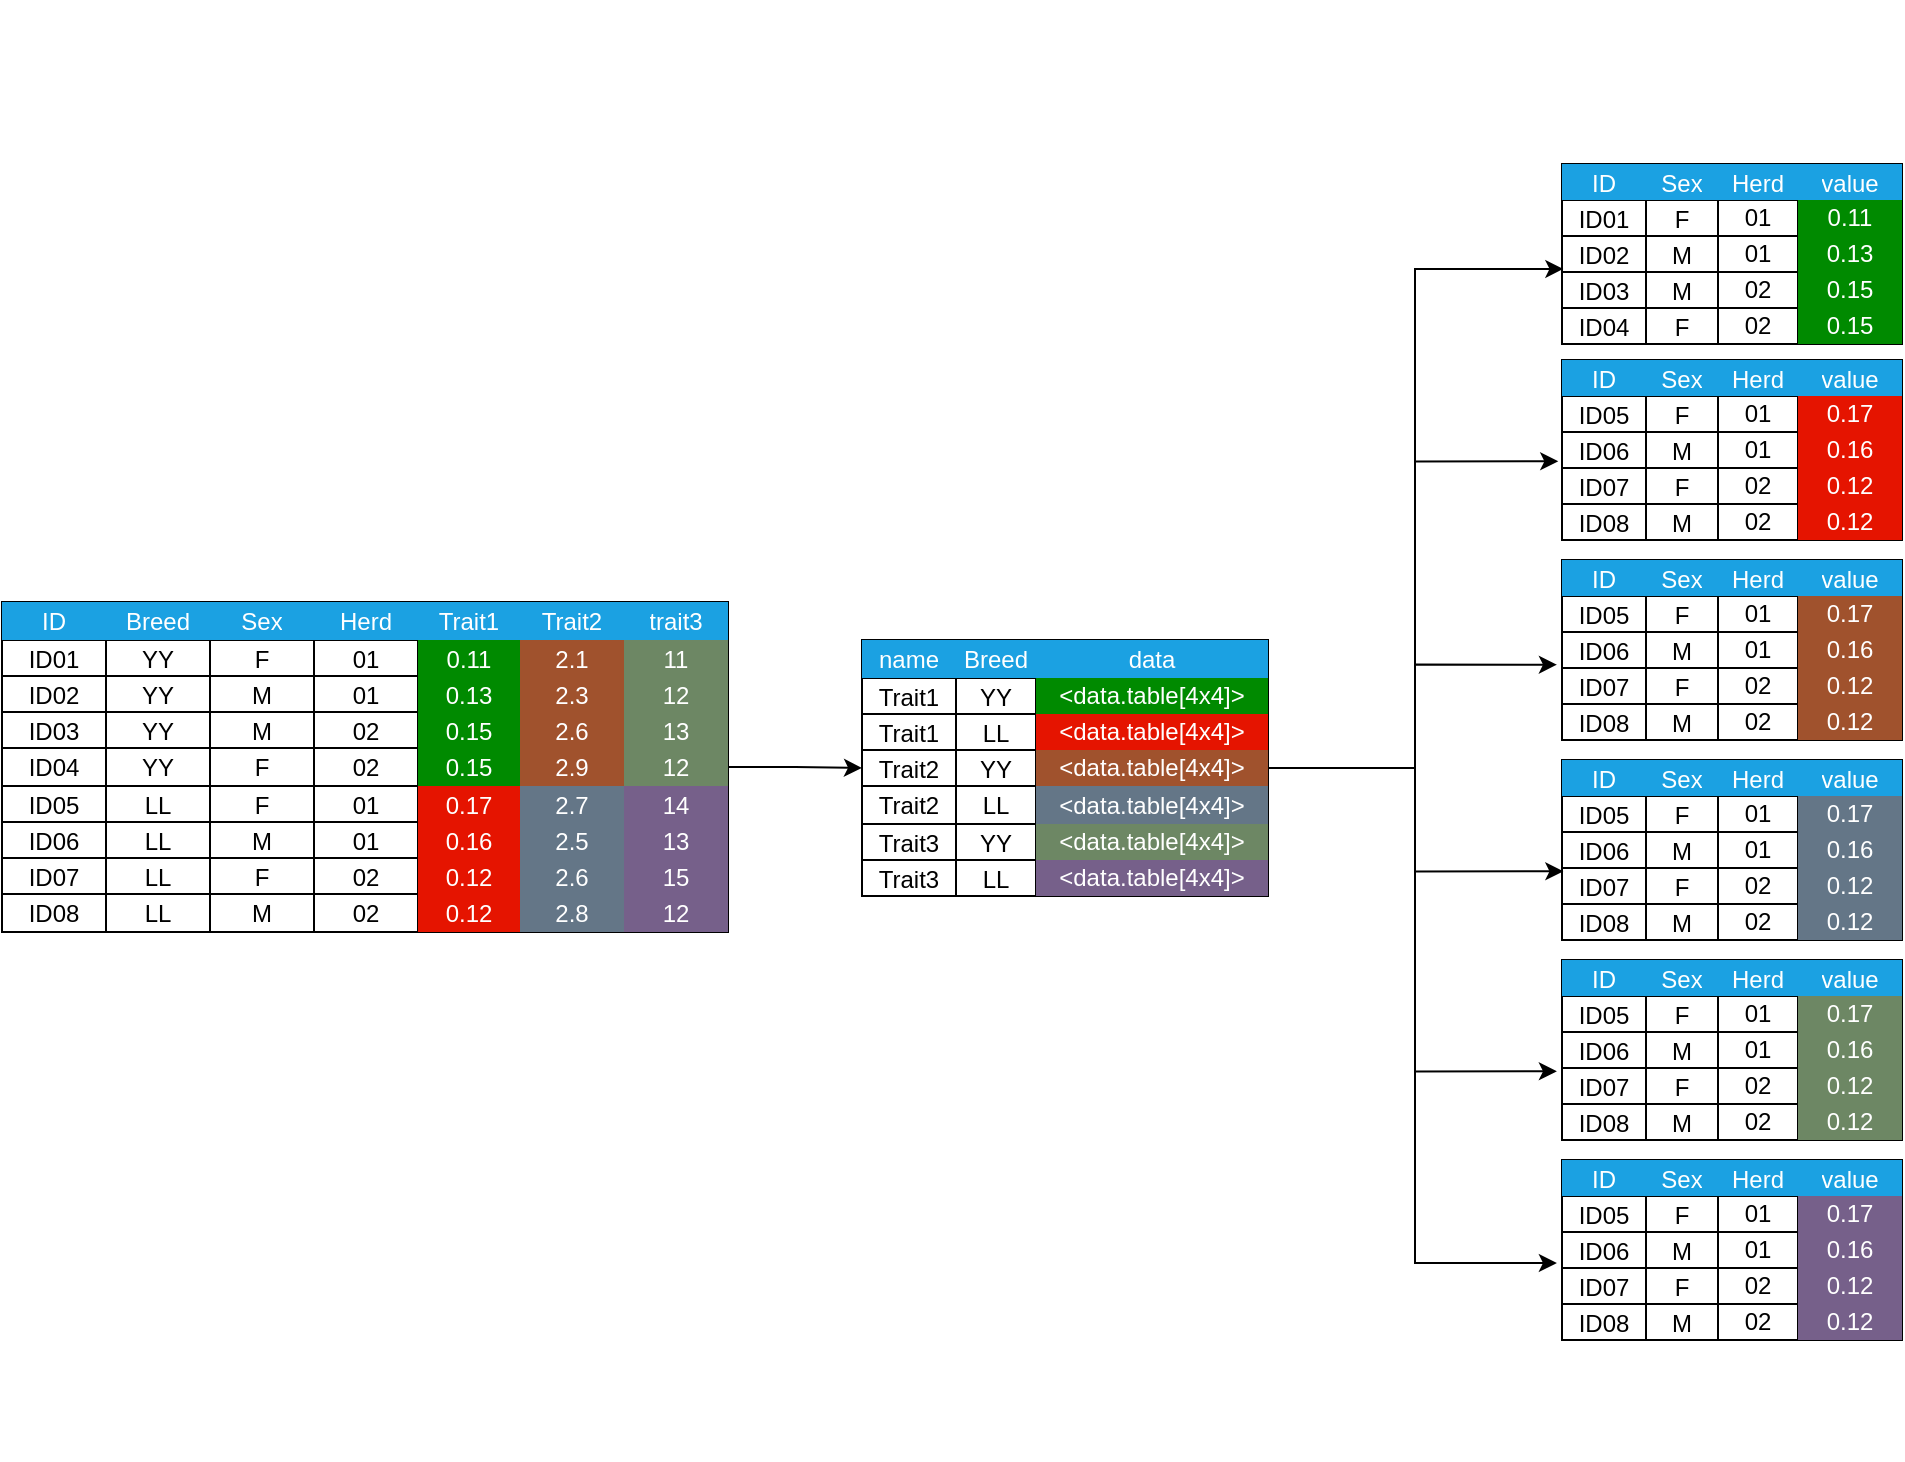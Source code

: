 <mxfile version="25.0.3">
  <diagram name="第 1 页" id="0kRJWlJSGMMXMlRP_oRP">
    <mxGraphModel dx="1316" dy="811" grid="1" gridSize="10" guides="1" tooltips="1" connect="1" arrows="1" fold="1" page="1" pageScale="1" pageWidth="1169" pageHeight="827" math="0" shadow="0">
      <root>
        <mxCell id="0" />
        <mxCell id="1" parent="0" />
        <mxCell id="knSb41136RzFsdX5-0hG-104" value="" style="group" vertex="1" connectable="0" parent="1">
          <mxGeometry x="800" y="10" width="170" height="730" as="geometry" />
        </mxCell>
        <mxCell id="knSb41136RzFsdX5-0hG-269" value="" style="group;movable=1;resizable=1;rotatable=1;deletable=1;editable=1;locked=0;connectable=1;" vertex="1" connectable="0" parent="knSb41136RzFsdX5-0hG-104">
          <mxGeometry y="82" width="170" height="588" as="geometry" />
        </mxCell>
        <mxCell id="knSb41136RzFsdX5-0hG-105" value="" style="shape=table;startSize=0;container=1;collapsible=0;childLayout=tableLayout;rounded=0;shadow=0;gradientColor=none;swimlaneFillColor=none;verticalAlign=middle;align=center;movable=1;resizable=1;rotatable=1;deletable=1;editable=1;locked=0;connectable=1;" vertex="1" parent="knSb41136RzFsdX5-0hG-269">
          <mxGeometry width="170" height="90" as="geometry" />
        </mxCell>
        <mxCell id="knSb41136RzFsdX5-0hG-106" value="" style="shape=tableRow;horizontal=0;startSize=0;swimlaneHead=0;swimlaneBody=0;strokeColor=inherit;top=0;left=0;bottom=0;right=0;collapsible=0;dropTarget=0;fillColor=none;points=[[0,0.5],[1,0.5]];portConstraint=eastwest;verticalAlign=middle;align=center;labelBackgroundColor=#616161;textShadow=0;movable=1;resizable=1;rotatable=1;deletable=1;editable=1;locked=0;connectable=1;" vertex="1" parent="knSb41136RzFsdX5-0hG-105">
          <mxGeometry width="170" height="18" as="geometry" />
        </mxCell>
        <mxCell id="knSb41136RzFsdX5-0hG-107" value="ID" style="shape=partialRectangle;html=1;whiteSpace=wrap;connectable=1;strokeColor=#006EAF;overflow=hidden;fillColor=#1ba1e2;top=0;left=0;bottom=0;right=0;pointerEvents=1;verticalAlign=middle;align=center;fontColor=#ffffff;movable=1;resizable=1;rotatable=1;deletable=1;editable=1;locked=0;" vertex="1" parent="knSb41136RzFsdX5-0hG-106">
          <mxGeometry width="42" height="18" as="geometry">
            <mxRectangle width="42" height="18" as="alternateBounds" />
          </mxGeometry>
        </mxCell>
        <mxCell id="knSb41136RzFsdX5-0hG-108" value="Sex" style="shape=partialRectangle;html=1;whiteSpace=wrap;connectable=1;strokeColor=#006EAF;overflow=hidden;fillColor=#1ba1e2;top=0;left=0;bottom=0;right=0;pointerEvents=1;verticalAlign=middle;align=center;fontColor=#ffffff;movable=1;resizable=1;rotatable=1;deletable=1;editable=1;locked=0;" vertex="1" parent="knSb41136RzFsdX5-0hG-106">
          <mxGeometry x="42" width="36" height="18" as="geometry">
            <mxRectangle width="36" height="18" as="alternateBounds" />
          </mxGeometry>
        </mxCell>
        <mxCell id="knSb41136RzFsdX5-0hG-109" value="Herd" style="shape=partialRectangle;html=1;whiteSpace=wrap;connectable=1;strokeColor=#006EAF;overflow=hidden;fillColor=#1ba1e2;top=0;left=0;bottom=0;right=0;pointerEvents=1;verticalAlign=middle;align=center;fontColor=#ffffff;movable=1;resizable=1;rotatable=1;deletable=1;editable=1;locked=0;" vertex="1" parent="knSb41136RzFsdX5-0hG-106">
          <mxGeometry x="78" width="40" height="18" as="geometry">
            <mxRectangle width="40" height="18" as="alternateBounds" />
          </mxGeometry>
        </mxCell>
        <mxCell id="knSb41136RzFsdX5-0hG-110" value="value" style="shape=partialRectangle;html=1;whiteSpace=wrap;connectable=1;strokeColor=#006EAF;overflow=hidden;fillColor=#1ba1e2;top=0;left=0;bottom=0;right=0;pointerEvents=1;verticalAlign=middle;align=center;fontColor=#ffffff;movable=1;resizable=1;rotatable=1;deletable=1;editable=1;locked=0;" vertex="1" parent="knSb41136RzFsdX5-0hG-106">
          <mxGeometry x="118" width="52" height="18" as="geometry">
            <mxRectangle width="52" height="18" as="alternateBounds" />
          </mxGeometry>
        </mxCell>
        <mxCell id="knSb41136RzFsdX5-0hG-111" value="" style="shape=tableRow;horizontal=0;startSize=0;swimlaneHead=0;swimlaneBody=0;strokeColor=inherit;top=0;left=0;bottom=0;right=0;collapsible=0;dropTarget=0;fillColor=none;points=[[0,0.5],[1,0.5]];portConstraint=eastwest;verticalAlign=middle;align=center;movable=1;resizable=1;rotatable=1;deletable=1;editable=1;locked=0;connectable=1;" vertex="1" parent="knSb41136RzFsdX5-0hG-105">
          <mxGeometry y="18" width="170" height="18" as="geometry" />
        </mxCell>
        <mxCell id="knSb41136RzFsdX5-0hG-112" value="ID01" style="shape=partialRectangle;html=1;whiteSpace=wrap;connectable=1;strokeColor=inherit;overflow=hidden;fillColor=none;top=0;left=0;bottom=0;right=0;pointerEvents=1;verticalAlign=middle;align=center;movable=1;resizable=1;rotatable=1;deletable=1;editable=1;locked=0;" vertex="1" parent="knSb41136RzFsdX5-0hG-111">
          <mxGeometry width="42" height="18" as="geometry">
            <mxRectangle width="42" height="18" as="alternateBounds" />
          </mxGeometry>
        </mxCell>
        <mxCell id="knSb41136RzFsdX5-0hG-113" value="F" style="shape=partialRectangle;html=1;whiteSpace=wrap;connectable=1;strokeColor=inherit;overflow=hidden;fillColor=none;top=0;left=0;bottom=0;right=0;pointerEvents=1;verticalAlign=middle;align=center;movable=1;resizable=1;rotatable=1;deletable=1;editable=1;locked=0;" vertex="1" parent="knSb41136RzFsdX5-0hG-111">
          <mxGeometry x="42" width="36" height="18" as="geometry">
            <mxRectangle width="36" height="18" as="alternateBounds" />
          </mxGeometry>
        </mxCell>
        <mxCell id="knSb41136RzFsdX5-0hG-114" value="01" style="shape=partialRectangle;whiteSpace=wrap;connectable=1;overflow=hidden;fillColor=none;top=0;left=0;bottom=0;right=0;pointerEvents=1;verticalAlign=bottom;align=center;html=1;movable=1;resizable=1;rotatable=1;deletable=1;editable=1;locked=0;" vertex="1" parent="knSb41136RzFsdX5-0hG-111">
          <mxGeometry x="78" width="40" height="18" as="geometry">
            <mxRectangle width="40" height="18" as="alternateBounds" />
          </mxGeometry>
        </mxCell>
        <mxCell id="knSb41136RzFsdX5-0hG-115" value="0.11" style="shape=partialRectangle;whiteSpace=wrap;connectable=1;strokeColor=#005700;overflow=hidden;fillColor=#008a00;top=0;left=0;bottom=0;right=0;pointerEvents=1;verticalAlign=bottom;align=center;html=1;fontColor=#ffffff;movable=1;resizable=1;rotatable=1;deletable=1;editable=1;locked=0;" vertex="1" parent="knSb41136RzFsdX5-0hG-111">
          <mxGeometry x="118" width="52" height="18" as="geometry">
            <mxRectangle width="52" height="18" as="alternateBounds" />
          </mxGeometry>
        </mxCell>
        <mxCell id="knSb41136RzFsdX5-0hG-116" value="" style="shape=tableRow;horizontal=0;startSize=0;swimlaneHead=0;swimlaneBody=0;strokeColor=inherit;top=0;left=0;bottom=0;right=0;collapsible=0;dropTarget=0;fillColor=none;points=[[0,0.5],[1,0.5]];portConstraint=eastwest;verticalAlign=middle;align=center;movable=1;resizable=1;rotatable=1;deletable=1;editable=1;locked=0;connectable=1;" vertex="1" parent="knSb41136RzFsdX5-0hG-105">
          <mxGeometry y="36" width="170" height="18" as="geometry" />
        </mxCell>
        <mxCell id="knSb41136RzFsdX5-0hG-117" value="ID02" style="shape=partialRectangle;html=1;whiteSpace=wrap;connectable=1;strokeColor=inherit;overflow=hidden;fillColor=none;top=0;left=0;bottom=0;right=0;pointerEvents=1;verticalAlign=middle;align=center;movable=1;resizable=1;rotatable=1;deletable=1;editable=1;locked=0;" vertex="1" parent="knSb41136RzFsdX5-0hG-116">
          <mxGeometry width="42" height="18" as="geometry">
            <mxRectangle width="42" height="18" as="alternateBounds" />
          </mxGeometry>
        </mxCell>
        <mxCell id="knSb41136RzFsdX5-0hG-118" value="M" style="shape=partialRectangle;html=1;whiteSpace=wrap;connectable=1;strokeColor=inherit;overflow=hidden;fillColor=none;top=0;left=0;bottom=0;right=0;pointerEvents=1;verticalAlign=middle;align=center;movable=1;resizable=1;rotatable=1;deletable=1;editable=1;locked=0;" vertex="1" parent="knSb41136RzFsdX5-0hG-116">
          <mxGeometry x="42" width="36" height="18" as="geometry">
            <mxRectangle width="36" height="18" as="alternateBounds" />
          </mxGeometry>
        </mxCell>
        <mxCell id="knSb41136RzFsdX5-0hG-119" value="01" style="shape=partialRectangle;whiteSpace=wrap;connectable=1;overflow=hidden;fillColor=none;top=0;left=0;bottom=0;right=0;pointerEvents=1;verticalAlign=bottom;align=center;html=1;movable=1;resizable=1;rotatable=1;deletable=1;editable=1;locked=0;" vertex="1" parent="knSb41136RzFsdX5-0hG-116">
          <mxGeometry x="78" width="40" height="18" as="geometry">
            <mxRectangle width="40" height="18" as="alternateBounds" />
          </mxGeometry>
        </mxCell>
        <mxCell id="knSb41136RzFsdX5-0hG-120" value="0.13" style="shape=partialRectangle;whiteSpace=wrap;connectable=1;strokeColor=#005700;overflow=hidden;fillColor=#008a00;top=0;left=0;bottom=0;right=0;pointerEvents=1;verticalAlign=bottom;align=center;html=1;fontColor=#ffffff;movable=1;resizable=1;rotatable=1;deletable=1;editable=1;locked=0;" vertex="1" parent="knSb41136RzFsdX5-0hG-116">
          <mxGeometry x="118" width="52" height="18" as="geometry">
            <mxRectangle width="52" height="18" as="alternateBounds" />
          </mxGeometry>
        </mxCell>
        <mxCell id="knSb41136RzFsdX5-0hG-121" value="" style="shape=tableRow;horizontal=0;startSize=0;swimlaneHead=0;swimlaneBody=0;strokeColor=inherit;top=0;left=0;bottom=0;right=0;collapsible=0;dropTarget=0;fillColor=none;points=[[0,0.5],[1,0.5]];portConstraint=eastwest;verticalAlign=middle;align=center;movable=1;resizable=1;rotatable=1;deletable=1;editable=1;locked=0;connectable=1;" vertex="1" parent="knSb41136RzFsdX5-0hG-105">
          <mxGeometry y="54" width="170" height="18" as="geometry" />
        </mxCell>
        <mxCell id="knSb41136RzFsdX5-0hG-122" value="ID03" style="shape=partialRectangle;html=1;whiteSpace=wrap;connectable=1;strokeColor=inherit;overflow=hidden;fillColor=none;top=0;left=0;bottom=0;right=0;pointerEvents=1;verticalAlign=middle;align=center;movable=1;resizable=1;rotatable=1;deletable=1;editable=1;locked=0;" vertex="1" parent="knSb41136RzFsdX5-0hG-121">
          <mxGeometry width="42" height="18" as="geometry">
            <mxRectangle width="42" height="18" as="alternateBounds" />
          </mxGeometry>
        </mxCell>
        <mxCell id="knSb41136RzFsdX5-0hG-123" value="M" style="shape=partialRectangle;html=1;whiteSpace=wrap;connectable=1;strokeColor=inherit;overflow=hidden;fillColor=none;top=0;left=0;bottom=0;right=0;pointerEvents=1;verticalAlign=middle;align=center;movable=1;resizable=1;rotatable=1;deletable=1;editable=1;locked=0;" vertex="1" parent="knSb41136RzFsdX5-0hG-121">
          <mxGeometry x="42" width="36" height="18" as="geometry">
            <mxRectangle width="36" height="18" as="alternateBounds" />
          </mxGeometry>
        </mxCell>
        <mxCell id="knSb41136RzFsdX5-0hG-124" value="02" style="shape=partialRectangle;whiteSpace=wrap;connectable=1;overflow=hidden;fillColor=none;top=0;left=0;bottom=0;right=0;pointerEvents=1;verticalAlign=bottom;align=center;html=1;movable=1;resizable=1;rotatable=1;deletable=1;editable=1;locked=0;" vertex="1" parent="knSb41136RzFsdX5-0hG-121">
          <mxGeometry x="78" width="40" height="18" as="geometry">
            <mxRectangle width="40" height="18" as="alternateBounds" />
          </mxGeometry>
        </mxCell>
        <mxCell id="knSb41136RzFsdX5-0hG-125" value="0.15" style="shape=partialRectangle;whiteSpace=wrap;connectable=1;strokeColor=#005700;overflow=hidden;fillColor=#008a00;top=0;left=0;bottom=0;right=0;pointerEvents=1;verticalAlign=bottom;align=center;html=1;fontColor=#ffffff;movable=1;resizable=1;rotatable=1;deletable=1;editable=1;locked=0;" vertex="1" parent="knSb41136RzFsdX5-0hG-121">
          <mxGeometry x="118" width="52" height="18" as="geometry">
            <mxRectangle width="52" height="18" as="alternateBounds" />
          </mxGeometry>
        </mxCell>
        <mxCell id="knSb41136RzFsdX5-0hG-126" value="" style="shape=tableRow;horizontal=0;startSize=0;swimlaneHead=0;swimlaneBody=0;strokeColor=inherit;top=0;left=0;bottom=0;right=0;collapsible=0;dropTarget=0;fillColor=none;points=[[0,0.5],[1,0.5]];portConstraint=eastwest;verticalAlign=middle;align=center;movable=1;resizable=1;rotatable=1;deletable=1;editable=1;locked=0;connectable=1;" vertex="1" parent="knSb41136RzFsdX5-0hG-105">
          <mxGeometry y="72" width="170" height="18" as="geometry" />
        </mxCell>
        <mxCell id="knSb41136RzFsdX5-0hG-127" value="ID04" style="shape=partialRectangle;html=1;whiteSpace=wrap;connectable=1;strokeColor=inherit;overflow=hidden;fillColor=none;top=0;left=0;bottom=0;right=0;pointerEvents=1;verticalAlign=middle;align=center;movable=1;resizable=1;rotatable=1;deletable=1;editable=1;locked=0;" vertex="1" parent="knSb41136RzFsdX5-0hG-126">
          <mxGeometry width="42" height="18" as="geometry">
            <mxRectangle width="42" height="18" as="alternateBounds" />
          </mxGeometry>
        </mxCell>
        <mxCell id="knSb41136RzFsdX5-0hG-128" value="F" style="shape=partialRectangle;html=1;whiteSpace=wrap;connectable=1;strokeColor=inherit;overflow=hidden;fillColor=none;top=0;left=0;bottom=0;right=0;pointerEvents=1;verticalAlign=middle;align=center;movable=1;resizable=1;rotatable=1;deletable=1;editable=1;locked=0;" vertex="1" parent="knSb41136RzFsdX5-0hG-126">
          <mxGeometry x="42" width="36" height="18" as="geometry">
            <mxRectangle width="36" height="18" as="alternateBounds" />
          </mxGeometry>
        </mxCell>
        <mxCell id="knSb41136RzFsdX5-0hG-129" value="02" style="shape=partialRectangle;whiteSpace=wrap;connectable=1;overflow=hidden;fillColor=none;top=0;left=0;bottom=0;right=0;pointerEvents=1;verticalAlign=bottom;align=center;html=1;movable=1;resizable=1;rotatable=1;deletable=1;editable=1;locked=0;" vertex="1" parent="knSb41136RzFsdX5-0hG-126">
          <mxGeometry x="78" width="40" height="18" as="geometry">
            <mxRectangle width="40" height="18" as="alternateBounds" />
          </mxGeometry>
        </mxCell>
        <mxCell id="knSb41136RzFsdX5-0hG-130" value="0.15" style="shape=partialRectangle;whiteSpace=wrap;connectable=1;strokeColor=#005700;overflow=hidden;fillColor=#008a00;top=0;left=0;bottom=0;right=0;pointerEvents=1;verticalAlign=bottom;align=center;html=1;fontColor=#ffffff;movable=1;resizable=1;rotatable=1;deletable=1;editable=1;locked=0;" vertex="1" parent="knSb41136RzFsdX5-0hG-126">
          <mxGeometry x="118" width="52" height="18" as="geometry">
            <mxRectangle width="52" height="18" as="alternateBounds" />
          </mxGeometry>
        </mxCell>
        <mxCell id="knSb41136RzFsdX5-0hG-131" value="" style="shape=table;startSize=0;container=1;collapsible=0;childLayout=tableLayout;rounded=0;shadow=0;gradientColor=none;swimlaneFillColor=none;verticalAlign=middle;align=center;movable=1;resizable=1;rotatable=1;deletable=1;editable=1;locked=0;connectable=1;" vertex="1" parent="knSb41136RzFsdX5-0hG-269">
          <mxGeometry y="98" width="170" height="90" as="geometry" />
        </mxCell>
        <mxCell id="knSb41136RzFsdX5-0hG-132" value="" style="shape=tableRow;horizontal=0;startSize=0;swimlaneHead=0;swimlaneBody=0;strokeColor=inherit;top=0;left=0;bottom=0;right=0;collapsible=0;dropTarget=0;fillColor=none;points=[[0,0.5],[1,0.5]];portConstraint=eastwest;verticalAlign=middle;align=center;labelBackgroundColor=#616161;textShadow=0;movable=1;resizable=1;rotatable=1;deletable=1;editable=1;locked=0;connectable=1;" vertex="1" parent="knSb41136RzFsdX5-0hG-131">
          <mxGeometry width="170" height="18" as="geometry" />
        </mxCell>
        <mxCell id="knSb41136RzFsdX5-0hG-133" value="ID" style="shape=partialRectangle;html=1;whiteSpace=wrap;connectable=1;strokeColor=#006EAF;overflow=hidden;fillColor=#1ba1e2;top=0;left=0;bottom=0;right=0;pointerEvents=1;verticalAlign=middle;align=center;fontColor=#ffffff;movable=1;resizable=1;rotatable=1;deletable=1;editable=1;locked=0;" vertex="1" parent="knSb41136RzFsdX5-0hG-132">
          <mxGeometry width="42" height="18" as="geometry">
            <mxRectangle width="42" height="18" as="alternateBounds" />
          </mxGeometry>
        </mxCell>
        <mxCell id="knSb41136RzFsdX5-0hG-134" value="Sex" style="shape=partialRectangle;html=1;whiteSpace=wrap;connectable=1;strokeColor=#006EAF;overflow=hidden;fillColor=#1ba1e2;top=0;left=0;bottom=0;right=0;pointerEvents=1;verticalAlign=middle;align=center;fontColor=#ffffff;movable=1;resizable=1;rotatable=1;deletable=1;editable=1;locked=0;" vertex="1" parent="knSb41136RzFsdX5-0hG-132">
          <mxGeometry x="42" width="36" height="18" as="geometry">
            <mxRectangle width="36" height="18" as="alternateBounds" />
          </mxGeometry>
        </mxCell>
        <mxCell id="knSb41136RzFsdX5-0hG-135" value="Herd" style="shape=partialRectangle;html=1;whiteSpace=wrap;connectable=1;strokeColor=#006EAF;overflow=hidden;fillColor=#1ba1e2;top=0;left=0;bottom=0;right=0;pointerEvents=1;verticalAlign=middle;align=center;fontColor=#ffffff;movable=1;resizable=1;rotatable=1;deletable=1;editable=1;locked=0;" vertex="1" parent="knSb41136RzFsdX5-0hG-132">
          <mxGeometry x="78" width="40" height="18" as="geometry">
            <mxRectangle width="40" height="18" as="alternateBounds" />
          </mxGeometry>
        </mxCell>
        <mxCell id="knSb41136RzFsdX5-0hG-136" value="value" style="shape=partialRectangle;html=1;whiteSpace=wrap;connectable=1;strokeColor=#006EAF;overflow=hidden;fillColor=#1ba1e2;top=0;left=0;bottom=0;right=0;pointerEvents=1;verticalAlign=middle;align=center;fontColor=#ffffff;movable=1;resizable=1;rotatable=1;deletable=1;editable=1;locked=0;" vertex="1" parent="knSb41136RzFsdX5-0hG-132">
          <mxGeometry x="118" width="52" height="18" as="geometry">
            <mxRectangle width="52" height="18" as="alternateBounds" />
          </mxGeometry>
        </mxCell>
        <mxCell id="knSb41136RzFsdX5-0hG-137" value="" style="shape=tableRow;horizontal=0;startSize=0;swimlaneHead=0;swimlaneBody=0;strokeColor=inherit;top=0;left=0;bottom=0;right=0;collapsible=0;dropTarget=0;fillColor=none;points=[[0,0.5],[1,0.5]];portConstraint=eastwest;verticalAlign=middle;align=center;movable=1;resizable=1;rotatable=1;deletable=1;editable=1;locked=0;connectable=1;" vertex="1" parent="knSb41136RzFsdX5-0hG-131">
          <mxGeometry y="18" width="170" height="18" as="geometry" />
        </mxCell>
        <mxCell id="knSb41136RzFsdX5-0hG-138" value="ID05" style="shape=partialRectangle;html=1;whiteSpace=wrap;connectable=1;strokeColor=inherit;overflow=hidden;fillColor=none;top=0;left=0;bottom=0;right=0;pointerEvents=1;verticalAlign=middle;align=center;movable=1;resizable=1;rotatable=1;deletable=1;editable=1;locked=0;" vertex="1" parent="knSb41136RzFsdX5-0hG-137">
          <mxGeometry width="42" height="18" as="geometry">
            <mxRectangle width="42" height="18" as="alternateBounds" />
          </mxGeometry>
        </mxCell>
        <mxCell id="knSb41136RzFsdX5-0hG-139" value="F" style="shape=partialRectangle;html=1;whiteSpace=wrap;connectable=1;strokeColor=inherit;overflow=hidden;fillColor=none;top=0;left=0;bottom=0;right=0;pointerEvents=1;verticalAlign=middle;align=center;movable=1;resizable=1;rotatable=1;deletable=1;editable=1;locked=0;" vertex="1" parent="knSb41136RzFsdX5-0hG-137">
          <mxGeometry x="42" width="36" height="18" as="geometry">
            <mxRectangle width="36" height="18" as="alternateBounds" />
          </mxGeometry>
        </mxCell>
        <mxCell id="knSb41136RzFsdX5-0hG-140" value="01" style="shape=partialRectangle;whiteSpace=wrap;connectable=1;overflow=hidden;fillColor=none;top=0;left=0;bottom=0;right=0;pointerEvents=1;verticalAlign=bottom;align=center;html=1;movable=1;resizable=1;rotatable=1;deletable=1;editable=1;locked=0;" vertex="1" parent="knSb41136RzFsdX5-0hG-137">
          <mxGeometry x="78" width="40" height="18" as="geometry">
            <mxRectangle width="40" height="18" as="alternateBounds" />
          </mxGeometry>
        </mxCell>
        <mxCell id="knSb41136RzFsdX5-0hG-141" value="0.17" style="shape=partialRectangle;whiteSpace=wrap;connectable=1;strokeColor=#B20000;overflow=hidden;fillColor=#e51400;top=0;left=0;bottom=0;right=0;pointerEvents=1;verticalAlign=bottom;align=center;html=1;fontColor=#ffffff;movable=1;resizable=1;rotatable=1;deletable=1;editable=1;locked=0;" vertex="1" parent="knSb41136RzFsdX5-0hG-137">
          <mxGeometry x="118" width="52" height="18" as="geometry">
            <mxRectangle width="52" height="18" as="alternateBounds" />
          </mxGeometry>
        </mxCell>
        <mxCell id="knSb41136RzFsdX5-0hG-142" value="" style="shape=tableRow;horizontal=0;startSize=0;swimlaneHead=0;swimlaneBody=0;strokeColor=inherit;top=0;left=0;bottom=0;right=0;collapsible=0;dropTarget=0;fillColor=none;points=[[0,0.5],[1,0.5]];portConstraint=eastwest;verticalAlign=middle;align=center;movable=1;resizable=1;rotatable=1;deletable=1;editable=1;locked=0;connectable=1;" vertex="1" parent="knSb41136RzFsdX5-0hG-131">
          <mxGeometry y="36" width="170" height="18" as="geometry" />
        </mxCell>
        <mxCell id="knSb41136RzFsdX5-0hG-143" value="ID06" style="shape=partialRectangle;html=1;whiteSpace=wrap;connectable=1;strokeColor=inherit;overflow=hidden;fillColor=none;top=0;left=0;bottom=0;right=0;pointerEvents=1;verticalAlign=middle;align=center;movable=1;resizable=1;rotatable=1;deletable=1;editable=1;locked=0;" vertex="1" parent="knSb41136RzFsdX5-0hG-142">
          <mxGeometry width="42" height="18" as="geometry">
            <mxRectangle width="42" height="18" as="alternateBounds" />
          </mxGeometry>
        </mxCell>
        <mxCell id="knSb41136RzFsdX5-0hG-144" value="M" style="shape=partialRectangle;html=1;whiteSpace=wrap;connectable=1;strokeColor=inherit;overflow=hidden;fillColor=none;top=0;left=0;bottom=0;right=0;pointerEvents=1;verticalAlign=middle;align=center;movable=1;resizable=1;rotatable=1;deletable=1;editable=1;locked=0;" vertex="1" parent="knSb41136RzFsdX5-0hG-142">
          <mxGeometry x="42" width="36" height="18" as="geometry">
            <mxRectangle width="36" height="18" as="alternateBounds" />
          </mxGeometry>
        </mxCell>
        <mxCell id="knSb41136RzFsdX5-0hG-145" value="01" style="shape=partialRectangle;whiteSpace=wrap;connectable=1;overflow=hidden;fillColor=none;top=0;left=0;bottom=0;right=0;pointerEvents=1;verticalAlign=bottom;align=center;html=1;movable=1;resizable=1;rotatable=1;deletable=1;editable=1;locked=0;" vertex="1" parent="knSb41136RzFsdX5-0hG-142">
          <mxGeometry x="78" width="40" height="18" as="geometry">
            <mxRectangle width="40" height="18" as="alternateBounds" />
          </mxGeometry>
        </mxCell>
        <mxCell id="knSb41136RzFsdX5-0hG-146" value="0.16" style="shape=partialRectangle;whiteSpace=wrap;connectable=1;strokeColor=#B20000;overflow=hidden;fillColor=#e51400;top=0;left=0;bottom=0;right=0;pointerEvents=1;verticalAlign=bottom;align=center;html=1;fontColor=#ffffff;movable=1;resizable=1;rotatable=1;deletable=1;editable=1;locked=0;" vertex="1" parent="knSb41136RzFsdX5-0hG-142">
          <mxGeometry x="118" width="52" height="18" as="geometry">
            <mxRectangle width="52" height="18" as="alternateBounds" />
          </mxGeometry>
        </mxCell>
        <mxCell id="knSb41136RzFsdX5-0hG-147" value="" style="shape=tableRow;horizontal=0;startSize=0;swimlaneHead=0;swimlaneBody=0;strokeColor=inherit;top=0;left=0;bottom=0;right=0;collapsible=0;dropTarget=0;fillColor=none;points=[[0,0.5],[1,0.5]];portConstraint=eastwest;verticalAlign=middle;align=center;movable=1;resizable=1;rotatable=1;deletable=1;editable=1;locked=0;connectable=1;" vertex="1" parent="knSb41136RzFsdX5-0hG-131">
          <mxGeometry y="54" width="170" height="18" as="geometry" />
        </mxCell>
        <mxCell id="knSb41136RzFsdX5-0hG-148" value="ID07" style="shape=partialRectangle;html=1;whiteSpace=wrap;connectable=1;strokeColor=inherit;overflow=hidden;fillColor=none;top=0;left=0;bottom=0;right=0;pointerEvents=1;verticalAlign=middle;align=center;movable=1;resizable=1;rotatable=1;deletable=1;editable=1;locked=0;" vertex="1" parent="knSb41136RzFsdX5-0hG-147">
          <mxGeometry width="42" height="18" as="geometry">
            <mxRectangle width="42" height="18" as="alternateBounds" />
          </mxGeometry>
        </mxCell>
        <mxCell id="knSb41136RzFsdX5-0hG-149" value="F" style="shape=partialRectangle;html=1;whiteSpace=wrap;connectable=1;strokeColor=inherit;overflow=hidden;fillColor=none;top=0;left=0;bottom=0;right=0;pointerEvents=1;verticalAlign=middle;align=center;movable=1;resizable=1;rotatable=1;deletable=1;editable=1;locked=0;" vertex="1" parent="knSb41136RzFsdX5-0hG-147">
          <mxGeometry x="42" width="36" height="18" as="geometry">
            <mxRectangle width="36" height="18" as="alternateBounds" />
          </mxGeometry>
        </mxCell>
        <mxCell id="knSb41136RzFsdX5-0hG-150" value="02" style="shape=partialRectangle;whiteSpace=wrap;connectable=1;overflow=hidden;fillColor=none;top=0;left=0;bottom=0;right=0;pointerEvents=1;verticalAlign=bottom;align=center;html=1;movable=1;resizable=1;rotatable=1;deletable=1;editable=1;locked=0;" vertex="1" parent="knSb41136RzFsdX5-0hG-147">
          <mxGeometry x="78" width="40" height="18" as="geometry">
            <mxRectangle width="40" height="18" as="alternateBounds" />
          </mxGeometry>
        </mxCell>
        <mxCell id="knSb41136RzFsdX5-0hG-151" value="0.12" style="shape=partialRectangle;whiteSpace=wrap;connectable=1;strokeColor=#B20000;overflow=hidden;fillColor=#e51400;top=0;left=0;bottom=0;right=0;pointerEvents=1;verticalAlign=bottom;align=center;html=1;fontColor=#ffffff;movable=1;resizable=1;rotatable=1;deletable=1;editable=1;locked=0;" vertex="1" parent="knSb41136RzFsdX5-0hG-147">
          <mxGeometry x="118" width="52" height="18" as="geometry">
            <mxRectangle width="52" height="18" as="alternateBounds" />
          </mxGeometry>
        </mxCell>
        <mxCell id="knSb41136RzFsdX5-0hG-152" value="" style="shape=tableRow;horizontal=0;startSize=0;swimlaneHead=0;swimlaneBody=0;strokeColor=inherit;top=0;left=0;bottom=0;right=0;collapsible=0;dropTarget=0;fillColor=none;points=[[0,0.5],[1,0.5]];portConstraint=eastwest;verticalAlign=middle;align=center;movable=1;resizable=1;rotatable=1;deletable=1;editable=1;locked=0;connectable=1;" vertex="1" parent="knSb41136RzFsdX5-0hG-131">
          <mxGeometry y="72" width="170" height="18" as="geometry" />
        </mxCell>
        <mxCell id="knSb41136RzFsdX5-0hG-153" value="ID08" style="shape=partialRectangle;html=1;whiteSpace=wrap;connectable=1;strokeColor=inherit;overflow=hidden;fillColor=none;top=0;left=0;bottom=0;right=0;pointerEvents=1;verticalAlign=middle;align=center;movable=1;resizable=1;rotatable=1;deletable=1;editable=1;locked=0;" vertex="1" parent="knSb41136RzFsdX5-0hG-152">
          <mxGeometry width="42" height="18" as="geometry">
            <mxRectangle width="42" height="18" as="alternateBounds" />
          </mxGeometry>
        </mxCell>
        <mxCell id="knSb41136RzFsdX5-0hG-154" value="M" style="shape=partialRectangle;html=1;whiteSpace=wrap;connectable=1;strokeColor=inherit;overflow=hidden;fillColor=none;top=0;left=0;bottom=0;right=0;pointerEvents=1;verticalAlign=middle;align=center;movable=1;resizable=1;rotatable=1;deletable=1;editable=1;locked=0;" vertex="1" parent="knSb41136RzFsdX5-0hG-152">
          <mxGeometry x="42" width="36" height="18" as="geometry">
            <mxRectangle width="36" height="18" as="alternateBounds" />
          </mxGeometry>
        </mxCell>
        <mxCell id="knSb41136RzFsdX5-0hG-155" value="02" style="shape=partialRectangle;whiteSpace=wrap;connectable=1;overflow=hidden;fillColor=none;top=0;left=0;bottom=0;right=0;pointerEvents=1;verticalAlign=bottom;align=center;html=1;movable=1;resizable=1;rotatable=1;deletable=1;editable=1;locked=0;" vertex="1" parent="knSb41136RzFsdX5-0hG-152">
          <mxGeometry x="78" width="40" height="18" as="geometry">
            <mxRectangle width="40" height="18" as="alternateBounds" />
          </mxGeometry>
        </mxCell>
        <mxCell id="knSb41136RzFsdX5-0hG-156" value="0.12" style="shape=partialRectangle;whiteSpace=wrap;connectable=1;strokeColor=#B20000;overflow=hidden;fillColor=#e51400;top=0;left=0;bottom=0;right=0;pointerEvents=1;verticalAlign=bottom;align=center;html=1;fontColor=#ffffff;movable=1;resizable=1;rotatable=1;deletable=1;editable=1;locked=0;" vertex="1" parent="knSb41136RzFsdX5-0hG-152">
          <mxGeometry x="118" width="52" height="18" as="geometry">
            <mxRectangle width="52" height="18" as="alternateBounds" />
          </mxGeometry>
        </mxCell>
        <mxCell id="knSb41136RzFsdX5-0hG-157" value="" style="shape=table;startSize=0;container=1;collapsible=0;childLayout=tableLayout;rounded=0;shadow=0;gradientColor=none;swimlaneFillColor=none;verticalAlign=middle;align=center;movable=1;resizable=1;rotatable=1;deletable=1;editable=1;locked=0;connectable=1;" vertex="1" parent="knSb41136RzFsdX5-0hG-269">
          <mxGeometry y="198" width="170" height="90" as="geometry" />
        </mxCell>
        <mxCell id="knSb41136RzFsdX5-0hG-158" value="" style="shape=tableRow;horizontal=0;startSize=0;swimlaneHead=0;swimlaneBody=0;strokeColor=inherit;top=0;left=0;bottom=0;right=0;collapsible=0;dropTarget=0;fillColor=none;points=[[0,0.5],[1,0.5]];portConstraint=eastwest;verticalAlign=middle;align=center;labelBackgroundColor=#616161;textShadow=0;movable=1;resizable=1;rotatable=1;deletable=1;editable=1;locked=0;connectable=1;" vertex="1" parent="knSb41136RzFsdX5-0hG-157">
          <mxGeometry width="170" height="18" as="geometry" />
        </mxCell>
        <mxCell id="knSb41136RzFsdX5-0hG-159" value="ID" style="shape=partialRectangle;html=1;whiteSpace=wrap;connectable=1;strokeColor=#006EAF;overflow=hidden;fillColor=#1ba1e2;top=0;left=0;bottom=0;right=0;pointerEvents=1;verticalAlign=middle;align=center;fontColor=#ffffff;movable=1;resizable=1;rotatable=1;deletable=1;editable=1;locked=0;" vertex="1" parent="knSb41136RzFsdX5-0hG-158">
          <mxGeometry width="42" height="18" as="geometry">
            <mxRectangle width="42" height="18" as="alternateBounds" />
          </mxGeometry>
        </mxCell>
        <mxCell id="knSb41136RzFsdX5-0hG-160" value="Sex" style="shape=partialRectangle;html=1;whiteSpace=wrap;connectable=1;strokeColor=#006EAF;overflow=hidden;fillColor=#1ba1e2;top=0;left=0;bottom=0;right=0;pointerEvents=1;verticalAlign=middle;align=center;fontColor=#ffffff;movable=1;resizable=1;rotatable=1;deletable=1;editable=1;locked=0;" vertex="1" parent="knSb41136RzFsdX5-0hG-158">
          <mxGeometry x="42" width="36" height="18" as="geometry">
            <mxRectangle width="36" height="18" as="alternateBounds" />
          </mxGeometry>
        </mxCell>
        <mxCell id="knSb41136RzFsdX5-0hG-161" value="Herd" style="shape=partialRectangle;html=1;whiteSpace=wrap;connectable=1;strokeColor=#006EAF;overflow=hidden;fillColor=#1ba1e2;top=0;left=0;bottom=0;right=0;pointerEvents=1;verticalAlign=middle;align=center;fontColor=#ffffff;movable=1;resizable=1;rotatable=1;deletable=1;editable=1;locked=0;" vertex="1" parent="knSb41136RzFsdX5-0hG-158">
          <mxGeometry x="78" width="40" height="18" as="geometry">
            <mxRectangle width="40" height="18" as="alternateBounds" />
          </mxGeometry>
        </mxCell>
        <mxCell id="knSb41136RzFsdX5-0hG-162" value="value" style="shape=partialRectangle;html=1;whiteSpace=wrap;connectable=1;strokeColor=#006EAF;overflow=hidden;fillColor=#1ba1e2;top=0;left=0;bottom=0;right=0;pointerEvents=1;verticalAlign=middle;align=center;fontColor=#ffffff;movable=1;resizable=1;rotatable=1;deletable=1;editable=1;locked=0;" vertex="1" parent="knSb41136RzFsdX5-0hG-158">
          <mxGeometry x="118" width="52" height="18" as="geometry">
            <mxRectangle width="52" height="18" as="alternateBounds" />
          </mxGeometry>
        </mxCell>
        <mxCell id="knSb41136RzFsdX5-0hG-163" value="" style="shape=tableRow;horizontal=0;startSize=0;swimlaneHead=0;swimlaneBody=0;strokeColor=inherit;top=0;left=0;bottom=0;right=0;collapsible=0;dropTarget=0;fillColor=none;points=[[0,0.5],[1,0.5]];portConstraint=eastwest;verticalAlign=middle;align=center;movable=1;resizable=1;rotatable=1;deletable=1;editable=1;locked=0;connectable=1;" vertex="1" parent="knSb41136RzFsdX5-0hG-157">
          <mxGeometry y="18" width="170" height="18" as="geometry" />
        </mxCell>
        <mxCell id="knSb41136RzFsdX5-0hG-164" value="ID05" style="shape=partialRectangle;html=1;whiteSpace=wrap;connectable=1;strokeColor=inherit;overflow=hidden;fillColor=none;top=0;left=0;bottom=0;right=0;pointerEvents=1;verticalAlign=middle;align=center;movable=1;resizable=1;rotatable=1;deletable=1;editable=1;locked=0;" vertex="1" parent="knSb41136RzFsdX5-0hG-163">
          <mxGeometry width="42" height="18" as="geometry">
            <mxRectangle width="42" height="18" as="alternateBounds" />
          </mxGeometry>
        </mxCell>
        <mxCell id="knSb41136RzFsdX5-0hG-165" value="F" style="shape=partialRectangle;html=1;whiteSpace=wrap;connectable=1;strokeColor=inherit;overflow=hidden;fillColor=none;top=0;left=0;bottom=0;right=0;pointerEvents=1;verticalAlign=middle;align=center;movable=1;resizable=1;rotatable=1;deletable=1;editable=1;locked=0;" vertex="1" parent="knSb41136RzFsdX5-0hG-163">
          <mxGeometry x="42" width="36" height="18" as="geometry">
            <mxRectangle width="36" height="18" as="alternateBounds" />
          </mxGeometry>
        </mxCell>
        <mxCell id="knSb41136RzFsdX5-0hG-166" value="01" style="shape=partialRectangle;whiteSpace=wrap;connectable=1;overflow=hidden;fillColor=none;top=0;left=0;bottom=0;right=0;pointerEvents=1;verticalAlign=bottom;align=center;html=1;movable=1;resizable=1;rotatable=1;deletable=1;editable=1;locked=0;" vertex="1" parent="knSb41136RzFsdX5-0hG-163">
          <mxGeometry x="78" width="40" height="18" as="geometry">
            <mxRectangle width="40" height="18" as="alternateBounds" />
          </mxGeometry>
        </mxCell>
        <mxCell id="knSb41136RzFsdX5-0hG-167" value="0.17" style="shape=partialRectangle;whiteSpace=wrap;connectable=1;strokeColor=#6D1F00;overflow=hidden;fillColor=#a0522d;top=0;left=0;bottom=0;right=0;pointerEvents=1;verticalAlign=bottom;align=center;html=1;fontColor=#ffffff;movable=1;resizable=1;rotatable=1;deletable=1;editable=1;locked=0;" vertex="1" parent="knSb41136RzFsdX5-0hG-163">
          <mxGeometry x="118" width="52" height="18" as="geometry">
            <mxRectangle width="52" height="18" as="alternateBounds" />
          </mxGeometry>
        </mxCell>
        <mxCell id="knSb41136RzFsdX5-0hG-168" value="" style="shape=tableRow;horizontal=0;startSize=0;swimlaneHead=0;swimlaneBody=0;strokeColor=inherit;top=0;left=0;bottom=0;right=0;collapsible=0;dropTarget=0;fillColor=none;points=[[0,0.5],[1,0.5]];portConstraint=eastwest;verticalAlign=middle;align=center;movable=1;resizable=1;rotatable=1;deletable=1;editable=1;locked=0;connectable=1;" vertex="1" parent="knSb41136RzFsdX5-0hG-157">
          <mxGeometry y="36" width="170" height="18" as="geometry" />
        </mxCell>
        <mxCell id="knSb41136RzFsdX5-0hG-169" value="ID06" style="shape=partialRectangle;html=1;whiteSpace=wrap;connectable=1;strokeColor=inherit;overflow=hidden;fillColor=none;top=0;left=0;bottom=0;right=0;pointerEvents=1;verticalAlign=middle;align=center;movable=1;resizable=1;rotatable=1;deletable=1;editable=1;locked=0;" vertex="1" parent="knSb41136RzFsdX5-0hG-168">
          <mxGeometry width="42" height="18" as="geometry">
            <mxRectangle width="42" height="18" as="alternateBounds" />
          </mxGeometry>
        </mxCell>
        <mxCell id="knSb41136RzFsdX5-0hG-170" value="M" style="shape=partialRectangle;html=1;whiteSpace=wrap;connectable=1;strokeColor=inherit;overflow=hidden;fillColor=none;top=0;left=0;bottom=0;right=0;pointerEvents=1;verticalAlign=middle;align=center;movable=1;resizable=1;rotatable=1;deletable=1;editable=1;locked=0;" vertex="1" parent="knSb41136RzFsdX5-0hG-168">
          <mxGeometry x="42" width="36" height="18" as="geometry">
            <mxRectangle width="36" height="18" as="alternateBounds" />
          </mxGeometry>
        </mxCell>
        <mxCell id="knSb41136RzFsdX5-0hG-171" value="01" style="shape=partialRectangle;whiteSpace=wrap;connectable=1;overflow=hidden;fillColor=none;top=0;left=0;bottom=0;right=0;pointerEvents=1;verticalAlign=bottom;align=center;html=1;movable=1;resizable=1;rotatable=1;deletable=1;editable=1;locked=0;" vertex="1" parent="knSb41136RzFsdX5-0hG-168">
          <mxGeometry x="78" width="40" height="18" as="geometry">
            <mxRectangle width="40" height="18" as="alternateBounds" />
          </mxGeometry>
        </mxCell>
        <mxCell id="knSb41136RzFsdX5-0hG-172" value="0.16" style="shape=partialRectangle;whiteSpace=wrap;connectable=1;strokeColor=#6D1F00;overflow=hidden;fillColor=#a0522d;top=0;left=0;bottom=0;right=0;pointerEvents=1;verticalAlign=bottom;align=center;html=1;fontColor=#ffffff;movable=1;resizable=1;rotatable=1;deletable=1;editable=1;locked=0;" vertex="1" parent="knSb41136RzFsdX5-0hG-168">
          <mxGeometry x="118" width="52" height="18" as="geometry">
            <mxRectangle width="52" height="18" as="alternateBounds" />
          </mxGeometry>
        </mxCell>
        <mxCell id="knSb41136RzFsdX5-0hG-173" value="" style="shape=tableRow;horizontal=0;startSize=0;swimlaneHead=0;swimlaneBody=0;strokeColor=inherit;top=0;left=0;bottom=0;right=0;collapsible=0;dropTarget=0;fillColor=none;points=[[0,0.5],[1,0.5]];portConstraint=eastwest;verticalAlign=middle;align=center;movable=1;resizable=1;rotatable=1;deletable=1;editable=1;locked=0;connectable=1;" vertex="1" parent="knSb41136RzFsdX5-0hG-157">
          <mxGeometry y="54" width="170" height="18" as="geometry" />
        </mxCell>
        <mxCell id="knSb41136RzFsdX5-0hG-174" value="ID07" style="shape=partialRectangle;html=1;whiteSpace=wrap;connectable=1;strokeColor=inherit;overflow=hidden;fillColor=none;top=0;left=0;bottom=0;right=0;pointerEvents=1;verticalAlign=middle;align=center;movable=1;resizable=1;rotatable=1;deletable=1;editable=1;locked=0;" vertex="1" parent="knSb41136RzFsdX5-0hG-173">
          <mxGeometry width="42" height="18" as="geometry">
            <mxRectangle width="42" height="18" as="alternateBounds" />
          </mxGeometry>
        </mxCell>
        <mxCell id="knSb41136RzFsdX5-0hG-175" value="F" style="shape=partialRectangle;html=1;whiteSpace=wrap;connectable=1;strokeColor=inherit;overflow=hidden;fillColor=none;top=0;left=0;bottom=0;right=0;pointerEvents=1;verticalAlign=middle;align=center;movable=1;resizable=1;rotatable=1;deletable=1;editable=1;locked=0;" vertex="1" parent="knSb41136RzFsdX5-0hG-173">
          <mxGeometry x="42" width="36" height="18" as="geometry">
            <mxRectangle width="36" height="18" as="alternateBounds" />
          </mxGeometry>
        </mxCell>
        <mxCell id="knSb41136RzFsdX5-0hG-176" value="02" style="shape=partialRectangle;whiteSpace=wrap;connectable=1;overflow=hidden;fillColor=none;top=0;left=0;bottom=0;right=0;pointerEvents=1;verticalAlign=bottom;align=center;html=1;movable=1;resizable=1;rotatable=1;deletable=1;editable=1;locked=0;" vertex="1" parent="knSb41136RzFsdX5-0hG-173">
          <mxGeometry x="78" width="40" height="18" as="geometry">
            <mxRectangle width="40" height="18" as="alternateBounds" />
          </mxGeometry>
        </mxCell>
        <mxCell id="knSb41136RzFsdX5-0hG-177" value="0.12" style="shape=partialRectangle;whiteSpace=wrap;connectable=1;strokeColor=#6D1F00;overflow=hidden;fillColor=#a0522d;top=0;left=0;bottom=0;right=0;pointerEvents=1;verticalAlign=bottom;align=center;html=1;fontColor=#ffffff;movable=1;resizable=1;rotatable=1;deletable=1;editable=1;locked=0;" vertex="1" parent="knSb41136RzFsdX5-0hG-173">
          <mxGeometry x="118" width="52" height="18" as="geometry">
            <mxRectangle width="52" height="18" as="alternateBounds" />
          </mxGeometry>
        </mxCell>
        <mxCell id="knSb41136RzFsdX5-0hG-178" value="" style="shape=tableRow;horizontal=0;startSize=0;swimlaneHead=0;swimlaneBody=0;strokeColor=inherit;top=0;left=0;bottom=0;right=0;collapsible=0;dropTarget=0;fillColor=none;points=[[0,0.5],[1,0.5]];portConstraint=eastwest;verticalAlign=middle;align=center;movable=1;resizable=1;rotatable=1;deletable=1;editable=1;locked=0;connectable=1;" vertex="1" parent="knSb41136RzFsdX5-0hG-157">
          <mxGeometry y="72" width="170" height="18" as="geometry" />
        </mxCell>
        <mxCell id="knSb41136RzFsdX5-0hG-179" value="ID08" style="shape=partialRectangle;html=1;whiteSpace=wrap;connectable=1;strokeColor=inherit;overflow=hidden;fillColor=none;top=0;left=0;bottom=0;right=0;pointerEvents=1;verticalAlign=middle;align=center;movable=1;resizable=1;rotatable=1;deletable=1;editable=1;locked=0;" vertex="1" parent="knSb41136RzFsdX5-0hG-178">
          <mxGeometry width="42" height="18" as="geometry">
            <mxRectangle width="42" height="18" as="alternateBounds" />
          </mxGeometry>
        </mxCell>
        <mxCell id="knSb41136RzFsdX5-0hG-180" value="M" style="shape=partialRectangle;html=1;whiteSpace=wrap;connectable=1;strokeColor=inherit;overflow=hidden;fillColor=none;top=0;left=0;bottom=0;right=0;pointerEvents=1;verticalAlign=middle;align=center;movable=1;resizable=1;rotatable=1;deletable=1;editable=1;locked=0;" vertex="1" parent="knSb41136RzFsdX5-0hG-178">
          <mxGeometry x="42" width="36" height="18" as="geometry">
            <mxRectangle width="36" height="18" as="alternateBounds" />
          </mxGeometry>
        </mxCell>
        <mxCell id="knSb41136RzFsdX5-0hG-181" value="02" style="shape=partialRectangle;whiteSpace=wrap;connectable=1;overflow=hidden;fillColor=none;top=0;left=0;bottom=0;right=0;pointerEvents=1;verticalAlign=bottom;align=center;html=1;movable=1;resizable=1;rotatable=1;deletable=1;editable=1;locked=0;" vertex="1" parent="knSb41136RzFsdX5-0hG-178">
          <mxGeometry x="78" width="40" height="18" as="geometry">
            <mxRectangle width="40" height="18" as="alternateBounds" />
          </mxGeometry>
        </mxCell>
        <mxCell id="knSb41136RzFsdX5-0hG-182" value="0.12" style="shape=partialRectangle;whiteSpace=wrap;connectable=1;strokeColor=#6D1F00;overflow=hidden;fillColor=#a0522d;top=0;left=0;bottom=0;right=0;pointerEvents=1;verticalAlign=bottom;align=center;html=1;fontColor=#ffffff;movable=1;resizable=1;rotatable=1;deletable=1;editable=1;locked=0;" vertex="1" parent="knSb41136RzFsdX5-0hG-178">
          <mxGeometry x="118" width="52" height="18" as="geometry">
            <mxRectangle width="52" height="18" as="alternateBounds" />
          </mxGeometry>
        </mxCell>
        <mxCell id="knSb41136RzFsdX5-0hG-183" value="" style="shape=table;startSize=0;container=1;collapsible=0;childLayout=tableLayout;rounded=0;shadow=0;gradientColor=none;swimlaneFillColor=none;verticalAlign=middle;align=center;movable=1;resizable=1;rotatable=1;deletable=1;editable=1;locked=0;connectable=1;" vertex="1" parent="knSb41136RzFsdX5-0hG-269">
          <mxGeometry y="298" width="170" height="90" as="geometry" />
        </mxCell>
        <mxCell id="knSb41136RzFsdX5-0hG-184" value="" style="shape=tableRow;horizontal=0;startSize=0;swimlaneHead=0;swimlaneBody=0;strokeColor=inherit;top=0;left=0;bottom=0;right=0;collapsible=0;dropTarget=0;fillColor=none;points=[[0,0.5],[1,0.5]];portConstraint=eastwest;verticalAlign=middle;align=center;labelBackgroundColor=#616161;textShadow=0;movable=1;resizable=1;rotatable=1;deletable=1;editable=1;locked=0;connectable=1;" vertex="1" parent="knSb41136RzFsdX5-0hG-183">
          <mxGeometry width="170" height="18" as="geometry" />
        </mxCell>
        <mxCell id="knSb41136RzFsdX5-0hG-185" value="ID" style="shape=partialRectangle;html=1;whiteSpace=wrap;connectable=1;strokeColor=#006EAF;overflow=hidden;fillColor=#1ba1e2;top=0;left=0;bottom=0;right=0;pointerEvents=1;verticalAlign=middle;align=center;fontColor=#ffffff;movable=1;resizable=1;rotatable=1;deletable=1;editable=1;locked=0;" vertex="1" parent="knSb41136RzFsdX5-0hG-184">
          <mxGeometry width="42" height="18" as="geometry">
            <mxRectangle width="42" height="18" as="alternateBounds" />
          </mxGeometry>
        </mxCell>
        <mxCell id="knSb41136RzFsdX5-0hG-186" value="Sex" style="shape=partialRectangle;html=1;whiteSpace=wrap;connectable=1;strokeColor=#006EAF;overflow=hidden;fillColor=#1ba1e2;top=0;left=0;bottom=0;right=0;pointerEvents=1;verticalAlign=middle;align=center;fontColor=#ffffff;movable=1;resizable=1;rotatable=1;deletable=1;editable=1;locked=0;" vertex="1" parent="knSb41136RzFsdX5-0hG-184">
          <mxGeometry x="42" width="36" height="18" as="geometry">
            <mxRectangle width="36" height="18" as="alternateBounds" />
          </mxGeometry>
        </mxCell>
        <mxCell id="knSb41136RzFsdX5-0hG-187" value="Herd" style="shape=partialRectangle;html=1;whiteSpace=wrap;connectable=1;strokeColor=#006EAF;overflow=hidden;fillColor=#1ba1e2;top=0;left=0;bottom=0;right=0;pointerEvents=1;verticalAlign=middle;align=center;fontColor=#ffffff;movable=1;resizable=1;rotatable=1;deletable=1;editable=1;locked=0;" vertex="1" parent="knSb41136RzFsdX5-0hG-184">
          <mxGeometry x="78" width="40" height="18" as="geometry">
            <mxRectangle width="40" height="18" as="alternateBounds" />
          </mxGeometry>
        </mxCell>
        <mxCell id="knSb41136RzFsdX5-0hG-188" value="value" style="shape=partialRectangle;html=1;whiteSpace=wrap;connectable=1;strokeColor=#006EAF;overflow=hidden;fillColor=#1ba1e2;top=0;left=0;bottom=0;right=0;pointerEvents=1;verticalAlign=middle;align=center;fontColor=#ffffff;movable=1;resizable=1;rotatable=1;deletable=1;editable=1;locked=0;" vertex="1" parent="knSb41136RzFsdX5-0hG-184">
          <mxGeometry x="118" width="52" height="18" as="geometry">
            <mxRectangle width="52" height="18" as="alternateBounds" />
          </mxGeometry>
        </mxCell>
        <mxCell id="knSb41136RzFsdX5-0hG-189" value="" style="shape=tableRow;horizontal=0;startSize=0;swimlaneHead=0;swimlaneBody=0;strokeColor=inherit;top=0;left=0;bottom=0;right=0;collapsible=0;dropTarget=0;fillColor=none;points=[[0,0.5],[1,0.5]];portConstraint=eastwest;verticalAlign=middle;align=center;movable=1;resizable=1;rotatable=1;deletable=1;editable=1;locked=0;connectable=1;" vertex="1" parent="knSb41136RzFsdX5-0hG-183">
          <mxGeometry y="18" width="170" height="18" as="geometry" />
        </mxCell>
        <mxCell id="knSb41136RzFsdX5-0hG-190" value="ID05" style="shape=partialRectangle;html=1;whiteSpace=wrap;connectable=1;strokeColor=inherit;overflow=hidden;fillColor=none;top=0;left=0;bottom=0;right=0;pointerEvents=1;verticalAlign=middle;align=center;movable=1;resizable=1;rotatable=1;deletable=1;editable=1;locked=0;" vertex="1" parent="knSb41136RzFsdX5-0hG-189">
          <mxGeometry width="42" height="18" as="geometry">
            <mxRectangle width="42" height="18" as="alternateBounds" />
          </mxGeometry>
        </mxCell>
        <mxCell id="knSb41136RzFsdX5-0hG-191" value="F" style="shape=partialRectangle;html=1;whiteSpace=wrap;connectable=1;strokeColor=inherit;overflow=hidden;fillColor=none;top=0;left=0;bottom=0;right=0;pointerEvents=1;verticalAlign=middle;align=center;movable=1;resizable=1;rotatable=1;deletable=1;editable=1;locked=0;" vertex="1" parent="knSb41136RzFsdX5-0hG-189">
          <mxGeometry x="42" width="36" height="18" as="geometry">
            <mxRectangle width="36" height="18" as="alternateBounds" />
          </mxGeometry>
        </mxCell>
        <mxCell id="knSb41136RzFsdX5-0hG-192" value="01" style="shape=partialRectangle;whiteSpace=wrap;connectable=1;overflow=hidden;fillColor=none;top=0;left=0;bottom=0;right=0;pointerEvents=1;verticalAlign=bottom;align=center;html=1;movable=1;resizable=1;rotatable=1;deletable=1;editable=1;locked=0;" vertex="1" parent="knSb41136RzFsdX5-0hG-189">
          <mxGeometry x="78" width="40" height="18" as="geometry">
            <mxRectangle width="40" height="18" as="alternateBounds" />
          </mxGeometry>
        </mxCell>
        <mxCell id="knSb41136RzFsdX5-0hG-193" value="0.17" style="shape=partialRectangle;whiteSpace=wrap;connectable=1;strokeColor=#314354;overflow=hidden;fillColor=#647687;top=0;left=0;bottom=0;right=0;pointerEvents=1;verticalAlign=bottom;align=center;html=1;fontColor=#ffffff;movable=1;resizable=1;rotatable=1;deletable=1;editable=1;locked=0;" vertex="1" parent="knSb41136RzFsdX5-0hG-189">
          <mxGeometry x="118" width="52" height="18" as="geometry">
            <mxRectangle width="52" height="18" as="alternateBounds" />
          </mxGeometry>
        </mxCell>
        <mxCell id="knSb41136RzFsdX5-0hG-194" value="" style="shape=tableRow;horizontal=0;startSize=0;swimlaneHead=0;swimlaneBody=0;strokeColor=inherit;top=0;left=0;bottom=0;right=0;collapsible=0;dropTarget=0;fillColor=none;points=[[0,0.5],[1,0.5]];portConstraint=eastwest;verticalAlign=middle;align=center;movable=1;resizable=1;rotatable=1;deletable=1;editable=1;locked=0;connectable=1;" vertex="1" parent="knSb41136RzFsdX5-0hG-183">
          <mxGeometry y="36" width="170" height="18" as="geometry" />
        </mxCell>
        <mxCell id="knSb41136RzFsdX5-0hG-195" value="ID06" style="shape=partialRectangle;html=1;whiteSpace=wrap;connectable=1;strokeColor=inherit;overflow=hidden;fillColor=none;top=0;left=0;bottom=0;right=0;pointerEvents=1;verticalAlign=middle;align=center;movable=1;resizable=1;rotatable=1;deletable=1;editable=1;locked=0;" vertex="1" parent="knSb41136RzFsdX5-0hG-194">
          <mxGeometry width="42" height="18" as="geometry">
            <mxRectangle width="42" height="18" as="alternateBounds" />
          </mxGeometry>
        </mxCell>
        <mxCell id="knSb41136RzFsdX5-0hG-196" value="M" style="shape=partialRectangle;html=1;whiteSpace=wrap;connectable=1;strokeColor=inherit;overflow=hidden;fillColor=none;top=0;left=0;bottom=0;right=0;pointerEvents=1;verticalAlign=middle;align=center;movable=1;resizable=1;rotatable=1;deletable=1;editable=1;locked=0;" vertex="1" parent="knSb41136RzFsdX5-0hG-194">
          <mxGeometry x="42" width="36" height="18" as="geometry">
            <mxRectangle width="36" height="18" as="alternateBounds" />
          </mxGeometry>
        </mxCell>
        <mxCell id="knSb41136RzFsdX5-0hG-197" value="01" style="shape=partialRectangle;whiteSpace=wrap;connectable=1;overflow=hidden;fillColor=none;top=0;left=0;bottom=0;right=0;pointerEvents=1;verticalAlign=bottom;align=center;html=1;movable=1;resizable=1;rotatable=1;deletable=1;editable=1;locked=0;" vertex="1" parent="knSb41136RzFsdX5-0hG-194">
          <mxGeometry x="78" width="40" height="18" as="geometry">
            <mxRectangle width="40" height="18" as="alternateBounds" />
          </mxGeometry>
        </mxCell>
        <mxCell id="knSb41136RzFsdX5-0hG-198" value="0.16" style="shape=partialRectangle;whiteSpace=wrap;connectable=1;strokeColor=#314354;overflow=hidden;fillColor=#647687;top=0;left=0;bottom=0;right=0;pointerEvents=1;verticalAlign=bottom;align=center;html=1;fontColor=#ffffff;movable=1;resizable=1;rotatable=1;deletable=1;editable=1;locked=0;" vertex="1" parent="knSb41136RzFsdX5-0hG-194">
          <mxGeometry x="118" width="52" height="18" as="geometry">
            <mxRectangle width="52" height="18" as="alternateBounds" />
          </mxGeometry>
        </mxCell>
        <mxCell id="knSb41136RzFsdX5-0hG-199" value="" style="shape=tableRow;horizontal=0;startSize=0;swimlaneHead=0;swimlaneBody=0;strokeColor=inherit;top=0;left=0;bottom=0;right=0;collapsible=0;dropTarget=0;fillColor=none;points=[[0,0.5],[1,0.5]];portConstraint=eastwest;verticalAlign=middle;align=center;movable=1;resizable=1;rotatable=1;deletable=1;editable=1;locked=0;connectable=1;" vertex="1" parent="knSb41136RzFsdX5-0hG-183">
          <mxGeometry y="54" width="170" height="18" as="geometry" />
        </mxCell>
        <mxCell id="knSb41136RzFsdX5-0hG-200" value="ID07" style="shape=partialRectangle;html=1;whiteSpace=wrap;connectable=1;strokeColor=inherit;overflow=hidden;fillColor=none;top=0;left=0;bottom=0;right=0;pointerEvents=1;verticalAlign=middle;align=center;movable=1;resizable=1;rotatable=1;deletable=1;editable=1;locked=0;" vertex="1" parent="knSb41136RzFsdX5-0hG-199">
          <mxGeometry width="42" height="18" as="geometry">
            <mxRectangle width="42" height="18" as="alternateBounds" />
          </mxGeometry>
        </mxCell>
        <mxCell id="knSb41136RzFsdX5-0hG-201" value="F" style="shape=partialRectangle;html=1;whiteSpace=wrap;connectable=1;strokeColor=inherit;overflow=hidden;fillColor=none;top=0;left=0;bottom=0;right=0;pointerEvents=1;verticalAlign=middle;align=center;movable=1;resizable=1;rotatable=1;deletable=1;editable=1;locked=0;" vertex="1" parent="knSb41136RzFsdX5-0hG-199">
          <mxGeometry x="42" width="36" height="18" as="geometry">
            <mxRectangle width="36" height="18" as="alternateBounds" />
          </mxGeometry>
        </mxCell>
        <mxCell id="knSb41136RzFsdX5-0hG-202" value="02" style="shape=partialRectangle;whiteSpace=wrap;connectable=1;overflow=hidden;fillColor=none;top=0;left=0;bottom=0;right=0;pointerEvents=1;verticalAlign=bottom;align=center;html=1;movable=1;resizable=1;rotatable=1;deletable=1;editable=1;locked=0;" vertex="1" parent="knSb41136RzFsdX5-0hG-199">
          <mxGeometry x="78" width="40" height="18" as="geometry">
            <mxRectangle width="40" height="18" as="alternateBounds" />
          </mxGeometry>
        </mxCell>
        <mxCell id="knSb41136RzFsdX5-0hG-203" value="0.12" style="shape=partialRectangle;whiteSpace=wrap;connectable=1;strokeColor=#314354;overflow=hidden;fillColor=#647687;top=0;left=0;bottom=0;right=0;pointerEvents=1;verticalAlign=bottom;align=center;html=1;fontColor=#ffffff;movable=1;resizable=1;rotatable=1;deletable=1;editable=1;locked=0;" vertex="1" parent="knSb41136RzFsdX5-0hG-199">
          <mxGeometry x="118" width="52" height="18" as="geometry">
            <mxRectangle width="52" height="18" as="alternateBounds" />
          </mxGeometry>
        </mxCell>
        <mxCell id="knSb41136RzFsdX5-0hG-204" value="" style="shape=tableRow;horizontal=0;startSize=0;swimlaneHead=0;swimlaneBody=0;strokeColor=inherit;top=0;left=0;bottom=0;right=0;collapsible=0;dropTarget=0;fillColor=none;points=[[0,0.5],[1,0.5]];portConstraint=eastwest;verticalAlign=middle;align=center;movable=1;resizable=1;rotatable=1;deletable=1;editable=1;locked=0;connectable=1;" vertex="1" parent="knSb41136RzFsdX5-0hG-183">
          <mxGeometry y="72" width="170" height="18" as="geometry" />
        </mxCell>
        <mxCell id="knSb41136RzFsdX5-0hG-205" value="ID08" style="shape=partialRectangle;html=1;whiteSpace=wrap;connectable=1;strokeColor=inherit;overflow=hidden;fillColor=none;top=0;left=0;bottom=0;right=0;pointerEvents=1;verticalAlign=middle;align=center;movable=1;resizable=1;rotatable=1;deletable=1;editable=1;locked=0;" vertex="1" parent="knSb41136RzFsdX5-0hG-204">
          <mxGeometry width="42" height="18" as="geometry">
            <mxRectangle width="42" height="18" as="alternateBounds" />
          </mxGeometry>
        </mxCell>
        <mxCell id="knSb41136RzFsdX5-0hG-206" value="M" style="shape=partialRectangle;html=1;whiteSpace=wrap;connectable=1;strokeColor=inherit;overflow=hidden;fillColor=none;top=0;left=0;bottom=0;right=0;pointerEvents=1;verticalAlign=middle;align=center;movable=1;resizable=1;rotatable=1;deletable=1;editable=1;locked=0;" vertex="1" parent="knSb41136RzFsdX5-0hG-204">
          <mxGeometry x="42" width="36" height="18" as="geometry">
            <mxRectangle width="36" height="18" as="alternateBounds" />
          </mxGeometry>
        </mxCell>
        <mxCell id="knSb41136RzFsdX5-0hG-207" value="02" style="shape=partialRectangle;whiteSpace=wrap;connectable=1;overflow=hidden;fillColor=none;top=0;left=0;bottom=0;right=0;pointerEvents=1;verticalAlign=bottom;align=center;html=1;movable=1;resizable=1;rotatable=1;deletable=1;editable=1;locked=0;" vertex="1" parent="knSb41136RzFsdX5-0hG-204">
          <mxGeometry x="78" width="40" height="18" as="geometry">
            <mxRectangle width="40" height="18" as="alternateBounds" />
          </mxGeometry>
        </mxCell>
        <mxCell id="knSb41136RzFsdX5-0hG-208" value="0.12" style="shape=partialRectangle;whiteSpace=wrap;connectable=1;strokeColor=#314354;overflow=hidden;fillColor=#647687;top=0;left=0;bottom=0;right=0;pointerEvents=1;verticalAlign=bottom;align=center;html=1;fontColor=#ffffff;movable=1;resizable=1;rotatable=1;deletable=1;editable=1;locked=0;" vertex="1" parent="knSb41136RzFsdX5-0hG-204">
          <mxGeometry x="118" width="52" height="18" as="geometry">
            <mxRectangle width="52" height="18" as="alternateBounds" />
          </mxGeometry>
        </mxCell>
        <mxCell id="knSb41136RzFsdX5-0hG-209" value="" style="shape=table;startSize=0;container=1;collapsible=0;childLayout=tableLayout;rounded=0;shadow=0;gradientColor=none;swimlaneFillColor=none;verticalAlign=middle;align=center;movable=1;resizable=1;rotatable=1;deletable=1;editable=1;locked=0;connectable=1;" vertex="1" parent="knSb41136RzFsdX5-0hG-269">
          <mxGeometry y="398" width="170" height="90" as="geometry" />
        </mxCell>
        <mxCell id="knSb41136RzFsdX5-0hG-210" value="" style="shape=tableRow;horizontal=0;startSize=0;swimlaneHead=0;swimlaneBody=0;strokeColor=inherit;top=0;left=0;bottom=0;right=0;collapsible=0;dropTarget=0;fillColor=none;points=[[0,0.5],[1,0.5]];portConstraint=eastwest;verticalAlign=middle;align=center;labelBackgroundColor=#616161;textShadow=0;movable=1;resizable=1;rotatable=1;deletable=1;editable=1;locked=0;connectable=1;" vertex="1" parent="knSb41136RzFsdX5-0hG-209">
          <mxGeometry width="170" height="18" as="geometry" />
        </mxCell>
        <mxCell id="knSb41136RzFsdX5-0hG-211" value="ID" style="shape=partialRectangle;html=1;whiteSpace=wrap;connectable=1;strokeColor=#006EAF;overflow=hidden;fillColor=#1ba1e2;top=0;left=0;bottom=0;right=0;pointerEvents=1;verticalAlign=middle;align=center;fontColor=#ffffff;movable=1;resizable=1;rotatable=1;deletable=1;editable=1;locked=0;" vertex="1" parent="knSb41136RzFsdX5-0hG-210">
          <mxGeometry width="42" height="18" as="geometry">
            <mxRectangle width="42" height="18" as="alternateBounds" />
          </mxGeometry>
        </mxCell>
        <mxCell id="knSb41136RzFsdX5-0hG-212" value="Sex" style="shape=partialRectangle;html=1;whiteSpace=wrap;connectable=1;strokeColor=#006EAF;overflow=hidden;fillColor=#1ba1e2;top=0;left=0;bottom=0;right=0;pointerEvents=1;verticalAlign=middle;align=center;fontColor=#ffffff;movable=1;resizable=1;rotatable=1;deletable=1;editable=1;locked=0;" vertex="1" parent="knSb41136RzFsdX5-0hG-210">
          <mxGeometry x="42" width="36" height="18" as="geometry">
            <mxRectangle width="36" height="18" as="alternateBounds" />
          </mxGeometry>
        </mxCell>
        <mxCell id="knSb41136RzFsdX5-0hG-213" value="Herd" style="shape=partialRectangle;html=1;whiteSpace=wrap;connectable=1;strokeColor=#006EAF;overflow=hidden;fillColor=#1ba1e2;top=0;left=0;bottom=0;right=0;pointerEvents=1;verticalAlign=middle;align=center;fontColor=#ffffff;movable=1;resizable=1;rotatable=1;deletable=1;editable=1;locked=0;" vertex="1" parent="knSb41136RzFsdX5-0hG-210">
          <mxGeometry x="78" width="40" height="18" as="geometry">
            <mxRectangle width="40" height="18" as="alternateBounds" />
          </mxGeometry>
        </mxCell>
        <mxCell id="knSb41136RzFsdX5-0hG-214" value="value" style="shape=partialRectangle;html=1;whiteSpace=wrap;connectable=1;strokeColor=#006EAF;overflow=hidden;fillColor=#1ba1e2;top=0;left=0;bottom=0;right=0;pointerEvents=1;verticalAlign=middle;align=center;fontColor=#ffffff;movable=1;resizable=1;rotatable=1;deletable=1;editable=1;locked=0;" vertex="1" parent="knSb41136RzFsdX5-0hG-210">
          <mxGeometry x="118" width="52" height="18" as="geometry">
            <mxRectangle width="52" height="18" as="alternateBounds" />
          </mxGeometry>
        </mxCell>
        <mxCell id="knSb41136RzFsdX5-0hG-215" value="" style="shape=tableRow;horizontal=0;startSize=0;swimlaneHead=0;swimlaneBody=0;strokeColor=inherit;top=0;left=0;bottom=0;right=0;collapsible=0;dropTarget=0;fillColor=none;points=[[0,0.5],[1,0.5]];portConstraint=eastwest;verticalAlign=middle;align=center;movable=1;resizable=1;rotatable=1;deletable=1;editable=1;locked=0;connectable=1;" vertex="1" parent="knSb41136RzFsdX5-0hG-209">
          <mxGeometry y="18" width="170" height="18" as="geometry" />
        </mxCell>
        <mxCell id="knSb41136RzFsdX5-0hG-216" value="ID05" style="shape=partialRectangle;html=1;whiteSpace=wrap;connectable=1;strokeColor=inherit;overflow=hidden;fillColor=none;top=0;left=0;bottom=0;right=0;pointerEvents=1;verticalAlign=middle;align=center;movable=1;resizable=1;rotatable=1;deletable=1;editable=1;locked=0;" vertex="1" parent="knSb41136RzFsdX5-0hG-215">
          <mxGeometry width="42" height="18" as="geometry">
            <mxRectangle width="42" height="18" as="alternateBounds" />
          </mxGeometry>
        </mxCell>
        <mxCell id="knSb41136RzFsdX5-0hG-217" value="F" style="shape=partialRectangle;html=1;whiteSpace=wrap;connectable=1;strokeColor=inherit;overflow=hidden;fillColor=none;top=0;left=0;bottom=0;right=0;pointerEvents=1;verticalAlign=middle;align=center;movable=1;resizable=1;rotatable=1;deletable=1;editable=1;locked=0;" vertex="1" parent="knSb41136RzFsdX5-0hG-215">
          <mxGeometry x="42" width="36" height="18" as="geometry">
            <mxRectangle width="36" height="18" as="alternateBounds" />
          </mxGeometry>
        </mxCell>
        <mxCell id="knSb41136RzFsdX5-0hG-218" value="01" style="shape=partialRectangle;whiteSpace=wrap;connectable=1;overflow=hidden;fillColor=none;top=0;left=0;bottom=0;right=0;pointerEvents=1;verticalAlign=bottom;align=center;html=1;movable=1;resizable=1;rotatable=1;deletable=1;editable=1;locked=0;" vertex="1" parent="knSb41136RzFsdX5-0hG-215">
          <mxGeometry x="78" width="40" height="18" as="geometry">
            <mxRectangle width="40" height="18" as="alternateBounds" />
          </mxGeometry>
        </mxCell>
        <mxCell id="knSb41136RzFsdX5-0hG-219" value="0.17" style="shape=partialRectangle;whiteSpace=wrap;connectable=1;strokeColor=#3A5431;overflow=hidden;fillColor=#6d8764;top=0;left=0;bottom=0;right=0;pointerEvents=1;verticalAlign=bottom;align=center;html=1;fontColor=#ffffff;movable=1;resizable=1;rotatable=1;deletable=1;editable=1;locked=0;" vertex="1" parent="knSb41136RzFsdX5-0hG-215">
          <mxGeometry x="118" width="52" height="18" as="geometry">
            <mxRectangle width="52" height="18" as="alternateBounds" />
          </mxGeometry>
        </mxCell>
        <mxCell id="knSb41136RzFsdX5-0hG-220" value="" style="shape=tableRow;horizontal=0;startSize=0;swimlaneHead=0;swimlaneBody=0;strokeColor=inherit;top=0;left=0;bottom=0;right=0;collapsible=0;dropTarget=0;fillColor=none;points=[[0,0.5],[1,0.5]];portConstraint=eastwest;verticalAlign=middle;align=center;movable=1;resizable=1;rotatable=1;deletable=1;editable=1;locked=0;connectable=1;" vertex="1" parent="knSb41136RzFsdX5-0hG-209">
          <mxGeometry y="36" width="170" height="18" as="geometry" />
        </mxCell>
        <mxCell id="knSb41136RzFsdX5-0hG-221" value="ID06" style="shape=partialRectangle;html=1;whiteSpace=wrap;connectable=1;strokeColor=inherit;overflow=hidden;fillColor=none;top=0;left=0;bottom=0;right=0;pointerEvents=1;verticalAlign=middle;align=center;movable=1;resizable=1;rotatable=1;deletable=1;editable=1;locked=0;" vertex="1" parent="knSb41136RzFsdX5-0hG-220">
          <mxGeometry width="42" height="18" as="geometry">
            <mxRectangle width="42" height="18" as="alternateBounds" />
          </mxGeometry>
        </mxCell>
        <mxCell id="knSb41136RzFsdX5-0hG-222" value="M" style="shape=partialRectangle;html=1;whiteSpace=wrap;connectable=1;strokeColor=inherit;overflow=hidden;fillColor=none;top=0;left=0;bottom=0;right=0;pointerEvents=1;verticalAlign=middle;align=center;movable=1;resizable=1;rotatable=1;deletable=1;editable=1;locked=0;" vertex="1" parent="knSb41136RzFsdX5-0hG-220">
          <mxGeometry x="42" width="36" height="18" as="geometry">
            <mxRectangle width="36" height="18" as="alternateBounds" />
          </mxGeometry>
        </mxCell>
        <mxCell id="knSb41136RzFsdX5-0hG-223" value="01" style="shape=partialRectangle;whiteSpace=wrap;connectable=1;overflow=hidden;fillColor=none;top=0;left=0;bottom=0;right=0;pointerEvents=1;verticalAlign=bottom;align=center;html=1;movable=1;resizable=1;rotatable=1;deletable=1;editable=1;locked=0;" vertex="1" parent="knSb41136RzFsdX5-0hG-220">
          <mxGeometry x="78" width="40" height="18" as="geometry">
            <mxRectangle width="40" height="18" as="alternateBounds" />
          </mxGeometry>
        </mxCell>
        <mxCell id="knSb41136RzFsdX5-0hG-224" value="0.16" style="shape=partialRectangle;whiteSpace=wrap;connectable=1;strokeColor=#3A5431;overflow=hidden;fillColor=#6d8764;top=0;left=0;bottom=0;right=0;pointerEvents=1;verticalAlign=bottom;align=center;html=1;fontColor=#ffffff;movable=1;resizable=1;rotatable=1;deletable=1;editable=1;locked=0;" vertex="1" parent="knSb41136RzFsdX5-0hG-220">
          <mxGeometry x="118" width="52" height="18" as="geometry">
            <mxRectangle width="52" height="18" as="alternateBounds" />
          </mxGeometry>
        </mxCell>
        <mxCell id="knSb41136RzFsdX5-0hG-225" value="" style="shape=tableRow;horizontal=0;startSize=0;swimlaneHead=0;swimlaneBody=0;strokeColor=inherit;top=0;left=0;bottom=0;right=0;collapsible=0;dropTarget=0;fillColor=none;points=[[0,0.5],[1,0.5]];portConstraint=eastwest;verticalAlign=middle;align=center;movable=1;resizable=1;rotatable=1;deletable=1;editable=1;locked=0;connectable=1;" vertex="1" parent="knSb41136RzFsdX5-0hG-209">
          <mxGeometry y="54" width="170" height="18" as="geometry" />
        </mxCell>
        <mxCell id="knSb41136RzFsdX5-0hG-226" value="ID07" style="shape=partialRectangle;html=1;whiteSpace=wrap;connectable=1;strokeColor=inherit;overflow=hidden;fillColor=none;top=0;left=0;bottom=0;right=0;pointerEvents=1;verticalAlign=middle;align=center;movable=1;resizable=1;rotatable=1;deletable=1;editable=1;locked=0;" vertex="1" parent="knSb41136RzFsdX5-0hG-225">
          <mxGeometry width="42" height="18" as="geometry">
            <mxRectangle width="42" height="18" as="alternateBounds" />
          </mxGeometry>
        </mxCell>
        <mxCell id="knSb41136RzFsdX5-0hG-227" value="F" style="shape=partialRectangle;html=1;whiteSpace=wrap;connectable=1;strokeColor=inherit;overflow=hidden;fillColor=none;top=0;left=0;bottom=0;right=0;pointerEvents=1;verticalAlign=middle;align=center;movable=1;resizable=1;rotatable=1;deletable=1;editable=1;locked=0;" vertex="1" parent="knSb41136RzFsdX5-0hG-225">
          <mxGeometry x="42" width="36" height="18" as="geometry">
            <mxRectangle width="36" height="18" as="alternateBounds" />
          </mxGeometry>
        </mxCell>
        <mxCell id="knSb41136RzFsdX5-0hG-228" value="02" style="shape=partialRectangle;whiteSpace=wrap;connectable=1;overflow=hidden;fillColor=none;top=0;left=0;bottom=0;right=0;pointerEvents=1;verticalAlign=bottom;align=center;html=1;movable=1;resizable=1;rotatable=1;deletable=1;editable=1;locked=0;" vertex="1" parent="knSb41136RzFsdX5-0hG-225">
          <mxGeometry x="78" width="40" height="18" as="geometry">
            <mxRectangle width="40" height="18" as="alternateBounds" />
          </mxGeometry>
        </mxCell>
        <mxCell id="knSb41136RzFsdX5-0hG-229" value="0.12" style="shape=partialRectangle;whiteSpace=wrap;connectable=1;strokeColor=#3A5431;overflow=hidden;fillColor=#6d8764;top=0;left=0;bottom=0;right=0;pointerEvents=1;verticalAlign=bottom;align=center;html=1;fontColor=#ffffff;movable=1;resizable=1;rotatable=1;deletable=1;editable=1;locked=0;" vertex="1" parent="knSb41136RzFsdX5-0hG-225">
          <mxGeometry x="118" width="52" height="18" as="geometry">
            <mxRectangle width="52" height="18" as="alternateBounds" />
          </mxGeometry>
        </mxCell>
        <mxCell id="knSb41136RzFsdX5-0hG-230" value="" style="shape=tableRow;horizontal=0;startSize=0;swimlaneHead=0;swimlaneBody=0;strokeColor=inherit;top=0;left=0;bottom=0;right=0;collapsible=0;dropTarget=0;fillColor=none;points=[[0,0.5],[1,0.5]];portConstraint=eastwest;verticalAlign=middle;align=center;movable=1;resizable=1;rotatable=1;deletable=1;editable=1;locked=0;connectable=1;" vertex="1" parent="knSb41136RzFsdX5-0hG-209">
          <mxGeometry y="72" width="170" height="18" as="geometry" />
        </mxCell>
        <mxCell id="knSb41136RzFsdX5-0hG-231" value="ID08" style="shape=partialRectangle;html=1;whiteSpace=wrap;connectable=1;strokeColor=inherit;overflow=hidden;fillColor=none;top=0;left=0;bottom=0;right=0;pointerEvents=1;verticalAlign=middle;align=center;movable=1;resizable=1;rotatable=1;deletable=1;editable=1;locked=0;" vertex="1" parent="knSb41136RzFsdX5-0hG-230">
          <mxGeometry width="42" height="18" as="geometry">
            <mxRectangle width="42" height="18" as="alternateBounds" />
          </mxGeometry>
        </mxCell>
        <mxCell id="knSb41136RzFsdX5-0hG-232" value="M" style="shape=partialRectangle;html=1;whiteSpace=wrap;connectable=1;strokeColor=inherit;overflow=hidden;fillColor=none;top=0;left=0;bottom=0;right=0;pointerEvents=1;verticalAlign=middle;align=center;movable=1;resizable=1;rotatable=1;deletable=1;editable=1;locked=0;" vertex="1" parent="knSb41136RzFsdX5-0hG-230">
          <mxGeometry x="42" width="36" height="18" as="geometry">
            <mxRectangle width="36" height="18" as="alternateBounds" />
          </mxGeometry>
        </mxCell>
        <mxCell id="knSb41136RzFsdX5-0hG-233" value="02" style="shape=partialRectangle;whiteSpace=wrap;connectable=1;overflow=hidden;fillColor=none;top=0;left=0;bottom=0;right=0;pointerEvents=1;verticalAlign=bottom;align=center;html=1;movable=1;resizable=1;rotatable=1;deletable=1;editable=1;locked=0;" vertex="1" parent="knSb41136RzFsdX5-0hG-230">
          <mxGeometry x="78" width="40" height="18" as="geometry">
            <mxRectangle width="40" height="18" as="alternateBounds" />
          </mxGeometry>
        </mxCell>
        <mxCell id="knSb41136RzFsdX5-0hG-234" value="0.12" style="shape=partialRectangle;whiteSpace=wrap;connectable=1;strokeColor=#3A5431;overflow=hidden;fillColor=#6d8764;top=0;left=0;bottom=0;right=0;pointerEvents=1;verticalAlign=bottom;align=center;html=1;fontColor=#ffffff;movable=1;resizable=1;rotatable=1;deletable=1;editable=1;locked=0;" vertex="1" parent="knSb41136RzFsdX5-0hG-230">
          <mxGeometry x="118" width="52" height="18" as="geometry">
            <mxRectangle width="52" height="18" as="alternateBounds" />
          </mxGeometry>
        </mxCell>
        <mxCell id="knSb41136RzFsdX5-0hG-235" value="" style="shape=table;startSize=0;container=1;collapsible=0;childLayout=tableLayout;rounded=0;shadow=0;gradientColor=none;swimlaneFillColor=none;verticalAlign=middle;align=center;movable=1;resizable=1;rotatable=1;deletable=1;editable=1;locked=0;connectable=1;" vertex="1" parent="knSb41136RzFsdX5-0hG-269">
          <mxGeometry y="498" width="170" height="90" as="geometry" />
        </mxCell>
        <mxCell id="knSb41136RzFsdX5-0hG-236" value="" style="shape=tableRow;horizontal=0;startSize=0;swimlaneHead=0;swimlaneBody=0;strokeColor=inherit;top=0;left=0;bottom=0;right=0;collapsible=0;dropTarget=0;fillColor=none;points=[[0,0.5],[1,0.5]];portConstraint=eastwest;verticalAlign=middle;align=center;labelBackgroundColor=#616161;textShadow=0;movable=1;resizable=1;rotatable=1;deletable=1;editable=1;locked=0;connectable=1;" vertex="1" parent="knSb41136RzFsdX5-0hG-235">
          <mxGeometry width="170" height="18" as="geometry" />
        </mxCell>
        <mxCell id="knSb41136RzFsdX5-0hG-237" value="ID" style="shape=partialRectangle;html=1;whiteSpace=wrap;connectable=1;strokeColor=#006EAF;overflow=hidden;fillColor=#1ba1e2;top=0;left=0;bottom=0;right=0;pointerEvents=1;verticalAlign=middle;align=center;fontColor=#ffffff;movable=1;resizable=1;rotatable=1;deletable=1;editable=1;locked=0;" vertex="1" parent="knSb41136RzFsdX5-0hG-236">
          <mxGeometry width="42" height="18" as="geometry">
            <mxRectangle width="42" height="18" as="alternateBounds" />
          </mxGeometry>
        </mxCell>
        <mxCell id="knSb41136RzFsdX5-0hG-238" value="Sex" style="shape=partialRectangle;html=1;whiteSpace=wrap;connectable=1;strokeColor=#006EAF;overflow=hidden;fillColor=#1ba1e2;top=0;left=0;bottom=0;right=0;pointerEvents=1;verticalAlign=middle;align=center;fontColor=#ffffff;movable=1;resizable=1;rotatable=1;deletable=1;editable=1;locked=0;" vertex="1" parent="knSb41136RzFsdX5-0hG-236">
          <mxGeometry x="42" width="36" height="18" as="geometry">
            <mxRectangle width="36" height="18" as="alternateBounds" />
          </mxGeometry>
        </mxCell>
        <mxCell id="knSb41136RzFsdX5-0hG-239" value="Herd" style="shape=partialRectangle;html=1;whiteSpace=wrap;connectable=1;strokeColor=#006EAF;overflow=hidden;fillColor=#1ba1e2;top=0;left=0;bottom=0;right=0;pointerEvents=1;verticalAlign=middle;align=center;fontColor=#ffffff;movable=1;resizable=1;rotatable=1;deletable=1;editable=1;locked=0;" vertex="1" parent="knSb41136RzFsdX5-0hG-236">
          <mxGeometry x="78" width="40" height="18" as="geometry">
            <mxRectangle width="40" height="18" as="alternateBounds" />
          </mxGeometry>
        </mxCell>
        <mxCell id="knSb41136RzFsdX5-0hG-240" value="value" style="shape=partialRectangle;html=1;whiteSpace=wrap;connectable=1;strokeColor=#006EAF;overflow=hidden;fillColor=#1ba1e2;top=0;left=0;bottom=0;right=0;pointerEvents=1;verticalAlign=middle;align=center;fontColor=#ffffff;movable=1;resizable=1;rotatable=1;deletable=1;editable=1;locked=0;" vertex="1" parent="knSb41136RzFsdX5-0hG-236">
          <mxGeometry x="118" width="52" height="18" as="geometry">
            <mxRectangle width="52" height="18" as="alternateBounds" />
          </mxGeometry>
        </mxCell>
        <mxCell id="knSb41136RzFsdX5-0hG-241" value="" style="shape=tableRow;horizontal=0;startSize=0;swimlaneHead=0;swimlaneBody=0;strokeColor=inherit;top=0;left=0;bottom=0;right=0;collapsible=0;dropTarget=0;fillColor=none;points=[[0,0.5],[1,0.5]];portConstraint=eastwest;verticalAlign=middle;align=center;movable=1;resizable=1;rotatable=1;deletable=1;editable=1;locked=0;connectable=1;" vertex="1" parent="knSb41136RzFsdX5-0hG-235">
          <mxGeometry y="18" width="170" height="18" as="geometry" />
        </mxCell>
        <mxCell id="knSb41136RzFsdX5-0hG-242" value="ID05" style="shape=partialRectangle;html=1;whiteSpace=wrap;connectable=1;strokeColor=inherit;overflow=hidden;fillColor=none;top=0;left=0;bottom=0;right=0;pointerEvents=1;verticalAlign=middle;align=center;movable=1;resizable=1;rotatable=1;deletable=1;editable=1;locked=0;" vertex="1" parent="knSb41136RzFsdX5-0hG-241">
          <mxGeometry width="42" height="18" as="geometry">
            <mxRectangle width="42" height="18" as="alternateBounds" />
          </mxGeometry>
        </mxCell>
        <mxCell id="knSb41136RzFsdX5-0hG-243" value="F" style="shape=partialRectangle;html=1;whiteSpace=wrap;connectable=1;strokeColor=inherit;overflow=hidden;fillColor=none;top=0;left=0;bottom=0;right=0;pointerEvents=1;verticalAlign=middle;align=center;movable=1;resizable=1;rotatable=1;deletable=1;editable=1;locked=0;" vertex="1" parent="knSb41136RzFsdX5-0hG-241">
          <mxGeometry x="42" width="36" height="18" as="geometry">
            <mxRectangle width="36" height="18" as="alternateBounds" />
          </mxGeometry>
        </mxCell>
        <mxCell id="knSb41136RzFsdX5-0hG-244" value="01" style="shape=partialRectangle;whiteSpace=wrap;connectable=1;overflow=hidden;fillColor=none;top=0;left=0;bottom=0;right=0;pointerEvents=1;verticalAlign=bottom;align=center;html=1;movable=1;resizable=1;rotatable=1;deletable=1;editable=1;locked=0;" vertex="1" parent="knSb41136RzFsdX5-0hG-241">
          <mxGeometry x="78" width="40" height="18" as="geometry">
            <mxRectangle width="40" height="18" as="alternateBounds" />
          </mxGeometry>
        </mxCell>
        <mxCell id="knSb41136RzFsdX5-0hG-245" value="0.17" style="shape=partialRectangle;whiteSpace=wrap;connectable=1;strokeColor=#432D57;overflow=hidden;fillColor=#76608a;top=0;left=0;bottom=0;right=0;pointerEvents=1;verticalAlign=bottom;align=center;html=1;fontColor=#ffffff;movable=1;resizable=1;rotatable=1;deletable=1;editable=1;locked=0;" vertex="1" parent="knSb41136RzFsdX5-0hG-241">
          <mxGeometry x="118" width="52" height="18" as="geometry">
            <mxRectangle width="52" height="18" as="alternateBounds" />
          </mxGeometry>
        </mxCell>
        <mxCell id="knSb41136RzFsdX5-0hG-246" value="" style="shape=tableRow;horizontal=0;startSize=0;swimlaneHead=0;swimlaneBody=0;strokeColor=inherit;top=0;left=0;bottom=0;right=0;collapsible=0;dropTarget=0;fillColor=none;points=[[0,0.5],[1,0.5]];portConstraint=eastwest;verticalAlign=middle;align=center;movable=1;resizable=1;rotatable=1;deletable=1;editable=1;locked=0;connectable=1;" vertex="1" parent="knSb41136RzFsdX5-0hG-235">
          <mxGeometry y="36" width="170" height="18" as="geometry" />
        </mxCell>
        <mxCell id="knSb41136RzFsdX5-0hG-247" value="ID06" style="shape=partialRectangle;html=1;whiteSpace=wrap;connectable=1;strokeColor=inherit;overflow=hidden;fillColor=none;top=0;left=0;bottom=0;right=0;pointerEvents=1;verticalAlign=middle;align=center;movable=1;resizable=1;rotatable=1;deletable=1;editable=1;locked=0;" vertex="1" parent="knSb41136RzFsdX5-0hG-246">
          <mxGeometry width="42" height="18" as="geometry">
            <mxRectangle width="42" height="18" as="alternateBounds" />
          </mxGeometry>
        </mxCell>
        <mxCell id="knSb41136RzFsdX5-0hG-248" value="M" style="shape=partialRectangle;html=1;whiteSpace=wrap;connectable=1;strokeColor=inherit;overflow=hidden;fillColor=none;top=0;left=0;bottom=0;right=0;pointerEvents=1;verticalAlign=middle;align=center;movable=1;resizable=1;rotatable=1;deletable=1;editable=1;locked=0;" vertex="1" parent="knSb41136RzFsdX5-0hG-246">
          <mxGeometry x="42" width="36" height="18" as="geometry">
            <mxRectangle width="36" height="18" as="alternateBounds" />
          </mxGeometry>
        </mxCell>
        <mxCell id="knSb41136RzFsdX5-0hG-249" value="01" style="shape=partialRectangle;whiteSpace=wrap;connectable=1;overflow=hidden;fillColor=none;top=0;left=0;bottom=0;right=0;pointerEvents=1;verticalAlign=bottom;align=center;html=1;movable=1;resizable=1;rotatable=1;deletable=1;editable=1;locked=0;" vertex="1" parent="knSb41136RzFsdX5-0hG-246">
          <mxGeometry x="78" width="40" height="18" as="geometry">
            <mxRectangle width="40" height="18" as="alternateBounds" />
          </mxGeometry>
        </mxCell>
        <mxCell id="knSb41136RzFsdX5-0hG-250" value="0.16" style="shape=partialRectangle;whiteSpace=wrap;connectable=1;strokeColor=#432D57;overflow=hidden;fillColor=#76608a;top=0;left=0;bottom=0;right=0;pointerEvents=1;verticalAlign=bottom;align=center;html=1;fontColor=#ffffff;movable=1;resizable=1;rotatable=1;deletable=1;editable=1;locked=0;" vertex="1" parent="knSb41136RzFsdX5-0hG-246">
          <mxGeometry x="118" width="52" height="18" as="geometry">
            <mxRectangle width="52" height="18" as="alternateBounds" />
          </mxGeometry>
        </mxCell>
        <mxCell id="knSb41136RzFsdX5-0hG-251" value="" style="shape=tableRow;horizontal=0;startSize=0;swimlaneHead=0;swimlaneBody=0;strokeColor=inherit;top=0;left=0;bottom=0;right=0;collapsible=0;dropTarget=0;fillColor=none;points=[[0,0.5],[1,0.5]];portConstraint=eastwest;verticalAlign=middle;align=center;movable=1;resizable=1;rotatable=1;deletable=1;editable=1;locked=0;connectable=1;" vertex="1" parent="knSb41136RzFsdX5-0hG-235">
          <mxGeometry y="54" width="170" height="18" as="geometry" />
        </mxCell>
        <mxCell id="knSb41136RzFsdX5-0hG-252" value="ID07" style="shape=partialRectangle;html=1;whiteSpace=wrap;connectable=1;strokeColor=inherit;overflow=hidden;fillColor=none;top=0;left=0;bottom=0;right=0;pointerEvents=1;verticalAlign=middle;align=center;movable=1;resizable=1;rotatable=1;deletable=1;editable=1;locked=0;" vertex="1" parent="knSb41136RzFsdX5-0hG-251">
          <mxGeometry width="42" height="18" as="geometry">
            <mxRectangle width="42" height="18" as="alternateBounds" />
          </mxGeometry>
        </mxCell>
        <mxCell id="knSb41136RzFsdX5-0hG-253" value="F" style="shape=partialRectangle;html=1;whiteSpace=wrap;connectable=1;strokeColor=inherit;overflow=hidden;fillColor=none;top=0;left=0;bottom=0;right=0;pointerEvents=1;verticalAlign=middle;align=center;movable=1;resizable=1;rotatable=1;deletable=1;editable=1;locked=0;" vertex="1" parent="knSb41136RzFsdX5-0hG-251">
          <mxGeometry x="42" width="36" height="18" as="geometry">
            <mxRectangle width="36" height="18" as="alternateBounds" />
          </mxGeometry>
        </mxCell>
        <mxCell id="knSb41136RzFsdX5-0hG-254" value="02" style="shape=partialRectangle;whiteSpace=wrap;connectable=1;overflow=hidden;fillColor=none;top=0;left=0;bottom=0;right=0;pointerEvents=1;verticalAlign=bottom;align=center;html=1;movable=1;resizable=1;rotatable=1;deletable=1;editable=1;locked=0;" vertex="1" parent="knSb41136RzFsdX5-0hG-251">
          <mxGeometry x="78" width="40" height="18" as="geometry">
            <mxRectangle width="40" height="18" as="alternateBounds" />
          </mxGeometry>
        </mxCell>
        <mxCell id="knSb41136RzFsdX5-0hG-255" value="0.12" style="shape=partialRectangle;whiteSpace=wrap;connectable=1;strokeColor=#432D57;overflow=hidden;fillColor=#76608a;top=0;left=0;bottom=0;right=0;pointerEvents=1;verticalAlign=bottom;align=center;html=1;fontColor=#ffffff;movable=1;resizable=1;rotatable=1;deletable=1;editable=1;locked=0;" vertex="1" parent="knSb41136RzFsdX5-0hG-251">
          <mxGeometry x="118" width="52" height="18" as="geometry">
            <mxRectangle width="52" height="18" as="alternateBounds" />
          </mxGeometry>
        </mxCell>
        <mxCell id="knSb41136RzFsdX5-0hG-256" value="" style="shape=tableRow;horizontal=0;startSize=0;swimlaneHead=0;swimlaneBody=0;strokeColor=inherit;top=0;left=0;bottom=0;right=0;collapsible=0;dropTarget=0;fillColor=none;points=[[0,0.5],[1,0.5]];portConstraint=eastwest;verticalAlign=middle;align=center;movable=1;resizable=1;rotatable=1;deletable=1;editable=1;locked=0;connectable=1;" vertex="1" parent="knSb41136RzFsdX5-0hG-235">
          <mxGeometry y="72" width="170" height="18" as="geometry" />
        </mxCell>
        <mxCell id="knSb41136RzFsdX5-0hG-257" value="ID08" style="shape=partialRectangle;html=1;whiteSpace=wrap;connectable=1;strokeColor=inherit;overflow=hidden;fillColor=none;top=0;left=0;bottom=0;right=0;pointerEvents=1;verticalAlign=middle;align=center;movable=1;resizable=1;rotatable=1;deletable=1;editable=1;locked=0;" vertex="1" parent="knSb41136RzFsdX5-0hG-256">
          <mxGeometry width="42" height="18" as="geometry">
            <mxRectangle width="42" height="18" as="alternateBounds" />
          </mxGeometry>
        </mxCell>
        <mxCell id="knSb41136RzFsdX5-0hG-258" value="M" style="shape=partialRectangle;html=1;whiteSpace=wrap;connectable=1;strokeColor=inherit;overflow=hidden;fillColor=none;top=0;left=0;bottom=0;right=0;pointerEvents=1;verticalAlign=middle;align=center;movable=1;resizable=1;rotatable=1;deletable=1;editable=1;locked=0;" vertex="1" parent="knSb41136RzFsdX5-0hG-256">
          <mxGeometry x="42" width="36" height="18" as="geometry">
            <mxRectangle width="36" height="18" as="alternateBounds" />
          </mxGeometry>
        </mxCell>
        <mxCell id="knSb41136RzFsdX5-0hG-259" value="02" style="shape=partialRectangle;whiteSpace=wrap;connectable=1;overflow=hidden;fillColor=none;top=0;left=0;bottom=0;right=0;pointerEvents=1;verticalAlign=bottom;align=center;html=1;movable=1;resizable=1;rotatable=1;deletable=1;editable=1;locked=0;" vertex="1" parent="knSb41136RzFsdX5-0hG-256">
          <mxGeometry x="78" width="40" height="18" as="geometry">
            <mxRectangle width="40" height="18" as="alternateBounds" />
          </mxGeometry>
        </mxCell>
        <mxCell id="knSb41136RzFsdX5-0hG-260" value="0.12" style="shape=partialRectangle;whiteSpace=wrap;connectable=1;strokeColor=#432D57;overflow=hidden;fillColor=#76608a;top=0;left=0;bottom=0;right=0;pointerEvents=1;verticalAlign=bottom;align=center;html=1;fontColor=#ffffff;movable=1;resizable=1;rotatable=1;deletable=1;editable=1;locked=0;" vertex="1" parent="knSb41136RzFsdX5-0hG-256">
          <mxGeometry x="118" width="52" height="18" as="geometry">
            <mxRectangle width="52" height="18" as="alternateBounds" />
          </mxGeometry>
        </mxCell>
        <mxCell id="knSb41136RzFsdX5-0hG-262" style="edgeStyle=orthogonalEdgeStyle;rounded=0;orthogonalLoop=1;jettySize=auto;html=1;exitX=1;exitY=0.5;exitDx=0;exitDy=0;entryX=0.004;entryY=-0.086;entryDx=0;entryDy=0;entryPerimeter=0;movable=1;resizable=1;rotatable=1;deletable=1;editable=1;locked=0;connectable=1;" edge="1" parent="1" source="knSb41136RzFsdX5-0hG-75" target="knSb41136RzFsdX5-0hG-121">
          <mxGeometry relative="1" as="geometry" />
        </mxCell>
        <mxCell id="knSb41136RzFsdX5-0hG-263" style="edgeStyle=orthogonalEdgeStyle;rounded=0;orthogonalLoop=1;jettySize=auto;html=1;exitX=1;exitY=0.5;exitDx=0;exitDy=0;entryX=-0.011;entryY=0.815;entryDx=0;entryDy=0;entryPerimeter=0;movable=1;resizable=1;rotatable=1;deletable=1;editable=1;locked=0;connectable=1;" edge="1" parent="1" source="knSb41136RzFsdX5-0hG-88" target="knSb41136RzFsdX5-0hG-142">
          <mxGeometry relative="1" as="geometry" />
        </mxCell>
        <mxCell id="knSb41136RzFsdX5-0hG-264" style="edgeStyle=orthogonalEdgeStyle;rounded=0;orthogonalLoop=1;jettySize=auto;html=1;exitX=1;exitY=0.5;exitDx=0;exitDy=0;entryX=-0.015;entryY=0.907;entryDx=0;entryDy=0;entryPerimeter=0;movable=1;resizable=1;rotatable=1;deletable=1;editable=1;locked=0;connectable=1;" edge="1" parent="1" source="knSb41136RzFsdX5-0hG-88" target="knSb41136RzFsdX5-0hG-168">
          <mxGeometry relative="1" as="geometry" />
        </mxCell>
        <mxCell id="knSb41136RzFsdX5-0hG-265" style="edgeStyle=orthogonalEdgeStyle;rounded=0;orthogonalLoop=1;jettySize=auto;html=1;exitX=1;exitY=0.5;exitDx=0;exitDy=0;entryX=0.004;entryY=1.093;entryDx=0;entryDy=0;entryPerimeter=0;movable=1;resizable=1;rotatable=1;deletable=1;editable=1;locked=0;connectable=1;" edge="1" parent="1" source="knSb41136RzFsdX5-0hG-75" target="knSb41136RzFsdX5-0hG-194">
          <mxGeometry relative="1" as="geometry" />
        </mxCell>
        <mxCell id="knSb41136RzFsdX5-0hG-266" style="edgeStyle=orthogonalEdgeStyle;rounded=0;orthogonalLoop=1;jettySize=auto;html=1;exitX=1;exitY=0.5;exitDx=0;exitDy=0;entryX=-0.015;entryY=0.093;entryDx=0;entryDy=0;entryPerimeter=0;movable=1;resizable=1;rotatable=1;deletable=1;editable=1;locked=0;connectable=1;" edge="1" parent="1" source="knSb41136RzFsdX5-0hG-75" target="knSb41136RzFsdX5-0hG-225">
          <mxGeometry relative="1" as="geometry" />
        </mxCell>
        <mxCell id="knSb41136RzFsdX5-0hG-267" style="edgeStyle=orthogonalEdgeStyle;rounded=0;orthogonalLoop=1;jettySize=auto;html=1;exitX=1;exitY=0.5;exitDx=0;exitDy=0;entryX=-0.015;entryY=-0.139;entryDx=0;entryDy=0;entryPerimeter=0;movable=1;resizable=1;rotatable=1;deletable=1;editable=1;locked=0;connectable=1;" edge="1" parent="1" source="knSb41136RzFsdX5-0hG-88" target="knSb41136RzFsdX5-0hG-251">
          <mxGeometry relative="1" as="geometry" />
        </mxCell>
        <mxCell id="knSb41136RzFsdX5-0hG-2" value="" style="shape=table;startSize=0;container=1;collapsible=0;childLayout=tableLayout;rounded=0;shadow=0;gradientColor=none;swimlaneFillColor=none;verticalAlign=middle;align=center;movable=1;resizable=1;rotatable=1;deletable=1;editable=1;locked=0;connectable=1;" vertex="1" parent="1">
          <mxGeometry x="20" y="311" width="363" height="165" as="geometry" />
        </mxCell>
        <mxCell id="knSb41136RzFsdX5-0hG-3" value="" style="shape=tableRow;horizontal=0;startSize=0;swimlaneHead=0;swimlaneBody=0;strokeColor=inherit;top=0;left=0;bottom=0;right=0;collapsible=0;dropTarget=0;fillColor=none;points=[[0,0.5],[1,0.5]];portConstraint=eastwest;verticalAlign=middle;align=center;labelBackgroundColor=#616161;textShadow=0;movable=1;resizable=1;rotatable=1;deletable=1;editable=1;locked=0;connectable=1;" vertex="1" parent="knSb41136RzFsdX5-0hG-2">
          <mxGeometry width="363" height="19" as="geometry" />
        </mxCell>
        <mxCell id="knSb41136RzFsdX5-0hG-4" value="ID" style="shape=partialRectangle;html=1;whiteSpace=wrap;connectable=1;strokeColor=#006EAF;overflow=hidden;fillColor=#1ba1e2;top=0;left=0;bottom=0;right=0;pointerEvents=1;verticalAlign=middle;align=center;fontColor=#ffffff;movable=1;resizable=1;rotatable=1;deletable=1;editable=1;locked=0;" vertex="1" parent="knSb41136RzFsdX5-0hG-3">
          <mxGeometry width="52" height="19" as="geometry">
            <mxRectangle width="52" height="19" as="alternateBounds" />
          </mxGeometry>
        </mxCell>
        <mxCell id="knSb41136RzFsdX5-0hG-5" value="Breed" style="shape=partialRectangle;html=1;whiteSpace=wrap;connectable=1;strokeColor=#006EAF;overflow=hidden;fillColor=#1ba1e2;top=0;left=0;bottom=0;right=0;pointerEvents=1;verticalAlign=middle;align=center;fontColor=#ffffff;movable=1;resizable=1;rotatable=1;deletable=1;editable=1;locked=0;" vertex="1" parent="knSb41136RzFsdX5-0hG-3">
          <mxGeometry x="52" width="52" height="19" as="geometry">
            <mxRectangle width="52" height="19" as="alternateBounds" />
          </mxGeometry>
        </mxCell>
        <mxCell id="knSb41136RzFsdX5-0hG-6" value="Sex" style="shape=partialRectangle;html=1;whiteSpace=wrap;connectable=1;strokeColor=#006EAF;overflow=hidden;fillColor=#1ba1e2;top=0;left=0;bottom=0;right=0;pointerEvents=1;verticalAlign=middle;align=center;fontColor=#ffffff;movable=1;resizable=1;rotatable=1;deletable=1;editable=1;locked=0;" vertex="1" parent="knSb41136RzFsdX5-0hG-3">
          <mxGeometry x="104" width="52" height="19" as="geometry">
            <mxRectangle width="52" height="19" as="alternateBounds" />
          </mxGeometry>
        </mxCell>
        <mxCell id="knSb41136RzFsdX5-0hG-7" value="Herd" style="shape=partialRectangle;html=1;whiteSpace=wrap;connectable=1;strokeColor=#006EAF;overflow=hidden;fillColor=#1ba1e2;top=0;left=0;bottom=0;right=0;pointerEvents=1;verticalAlign=middle;align=center;fontColor=#ffffff;movable=1;resizable=1;rotatable=1;deletable=1;editable=1;locked=0;" vertex="1" parent="knSb41136RzFsdX5-0hG-3">
          <mxGeometry x="156" width="52" height="19" as="geometry">
            <mxRectangle width="52" height="19" as="alternateBounds" />
          </mxGeometry>
        </mxCell>
        <mxCell id="knSb41136RzFsdX5-0hG-8" value="Trait1" style="shape=partialRectangle;html=1;whiteSpace=wrap;connectable=1;strokeColor=#006EAF;overflow=hidden;fillColor=#1ba1e2;top=0;left=0;bottom=0;right=0;pointerEvents=1;verticalAlign=middle;align=center;fontColor=#ffffff;movable=1;resizable=1;rotatable=1;deletable=1;editable=1;locked=0;" vertex="1" parent="knSb41136RzFsdX5-0hG-3">
          <mxGeometry x="208" width="51" height="19" as="geometry">
            <mxRectangle width="51" height="19" as="alternateBounds" />
          </mxGeometry>
        </mxCell>
        <mxCell id="knSb41136RzFsdX5-0hG-9" value="Trait2" style="shape=partialRectangle;html=1;whiteSpace=wrap;connectable=1;strokeColor=#006EAF;overflow=hidden;fillColor=#1ba1e2;top=0;left=0;bottom=0;right=0;pointerEvents=1;verticalAlign=middle;align=center;fontColor=#ffffff;movable=1;resizable=1;rotatable=1;deletable=1;editable=1;locked=0;" vertex="1" parent="knSb41136RzFsdX5-0hG-3">
          <mxGeometry x="259" width="52" height="19" as="geometry">
            <mxRectangle width="52" height="19" as="alternateBounds" />
          </mxGeometry>
        </mxCell>
        <mxCell id="knSb41136RzFsdX5-0hG-10" value="trait3" style="shape=partialRectangle;html=1;whiteSpace=wrap;connectable=1;strokeColor=#006EAF;overflow=hidden;fillColor=#1ba1e2;top=0;left=0;bottom=0;right=0;pointerEvents=1;verticalAlign=middle;align=center;fontColor=#ffffff;movable=1;resizable=1;rotatable=1;deletable=1;editable=1;locked=0;" vertex="1" parent="knSb41136RzFsdX5-0hG-3">
          <mxGeometry x="311" width="52" height="19" as="geometry">
            <mxRectangle width="52" height="19" as="alternateBounds" />
          </mxGeometry>
        </mxCell>
        <mxCell id="knSb41136RzFsdX5-0hG-11" value="" style="shape=tableRow;horizontal=0;startSize=0;swimlaneHead=0;swimlaneBody=0;strokeColor=inherit;top=0;left=0;bottom=0;right=0;collapsible=0;dropTarget=0;fillColor=none;points=[[0,0.5],[1,0.5]];portConstraint=eastwest;verticalAlign=middle;align=center;movable=1;resizable=1;rotatable=1;deletable=1;editable=1;locked=0;connectable=1;" vertex="1" parent="knSb41136RzFsdX5-0hG-2">
          <mxGeometry y="19" width="363" height="18" as="geometry" />
        </mxCell>
        <mxCell id="knSb41136RzFsdX5-0hG-12" value="ID01" style="shape=partialRectangle;html=1;whiteSpace=wrap;connectable=1;strokeColor=inherit;overflow=hidden;fillColor=none;top=0;left=0;bottom=0;right=0;pointerEvents=1;verticalAlign=middle;align=center;movable=1;resizable=1;rotatable=1;deletable=1;editable=1;locked=0;" vertex="1" parent="knSb41136RzFsdX5-0hG-11">
          <mxGeometry width="52" height="18" as="geometry">
            <mxRectangle width="52" height="18" as="alternateBounds" />
          </mxGeometry>
        </mxCell>
        <mxCell id="knSb41136RzFsdX5-0hG-13" value="YY" style="shape=partialRectangle;html=1;whiteSpace=wrap;connectable=1;strokeColor=inherit;overflow=hidden;fillColor=none;top=0;left=0;bottom=0;right=0;pointerEvents=1;verticalAlign=middle;align=center;movable=1;resizable=1;rotatable=1;deletable=1;editable=1;locked=0;" vertex="1" parent="knSb41136RzFsdX5-0hG-11">
          <mxGeometry x="52" width="52" height="18" as="geometry">
            <mxRectangle width="52" height="18" as="alternateBounds" />
          </mxGeometry>
        </mxCell>
        <mxCell id="knSb41136RzFsdX5-0hG-14" value="F" style="shape=partialRectangle;html=1;whiteSpace=wrap;connectable=1;strokeColor=inherit;overflow=hidden;fillColor=none;top=0;left=0;bottom=0;right=0;pointerEvents=1;verticalAlign=middle;align=center;movable=1;resizable=1;rotatable=1;deletable=1;editable=1;locked=0;" vertex="1" parent="knSb41136RzFsdX5-0hG-11">
          <mxGeometry x="104" width="52" height="18" as="geometry">
            <mxRectangle width="52" height="18" as="alternateBounds" />
          </mxGeometry>
        </mxCell>
        <mxCell id="knSb41136RzFsdX5-0hG-15" value="01" style="shape=partialRectangle;html=1;whiteSpace=wrap;connectable=1;strokeColor=inherit;overflow=hidden;fillColor=none;top=0;left=0;bottom=0;right=0;pointerEvents=1;verticalAlign=middle;align=center;movable=1;resizable=1;rotatable=1;deletable=1;editable=1;locked=0;" vertex="1" parent="knSb41136RzFsdX5-0hG-11">
          <mxGeometry x="156" width="52" height="18" as="geometry">
            <mxRectangle width="52" height="18" as="alternateBounds" />
          </mxGeometry>
        </mxCell>
        <mxCell id="knSb41136RzFsdX5-0hG-16" value="0.11" style="shape=partialRectangle;html=1;whiteSpace=wrap;connectable=1;strokeColor=#005700;overflow=hidden;fillColor=#008a00;top=0;left=0;bottom=0;right=0;pointerEvents=1;verticalAlign=middle;align=center;fontColor=#ffffff;movable=1;resizable=1;rotatable=1;deletable=1;editable=1;locked=0;" vertex="1" parent="knSb41136RzFsdX5-0hG-11">
          <mxGeometry x="208" width="51" height="18" as="geometry">
            <mxRectangle width="51" height="18" as="alternateBounds" />
          </mxGeometry>
        </mxCell>
        <mxCell id="knSb41136RzFsdX5-0hG-17" value="2.1" style="shape=partialRectangle;html=1;whiteSpace=wrap;connectable=1;strokeColor=#6D1F00;overflow=hidden;fillColor=#a0522d;top=0;left=0;bottom=0;right=0;pointerEvents=1;verticalAlign=middle;align=center;fontColor=#ffffff;movable=1;resizable=1;rotatable=1;deletable=1;editable=1;locked=0;" vertex="1" parent="knSb41136RzFsdX5-0hG-11">
          <mxGeometry x="259" width="52" height="18" as="geometry">
            <mxRectangle width="52" height="18" as="alternateBounds" />
          </mxGeometry>
        </mxCell>
        <mxCell id="knSb41136RzFsdX5-0hG-18" value="11" style="shape=partialRectangle;html=1;whiteSpace=wrap;connectable=1;strokeColor=#3A5431;overflow=hidden;fillColor=#6d8764;top=0;left=0;bottom=0;right=0;pointerEvents=1;verticalAlign=middle;align=center;fontColor=#ffffff;movable=1;resizable=1;rotatable=1;deletable=1;editable=1;locked=0;" vertex="1" parent="knSb41136RzFsdX5-0hG-11">
          <mxGeometry x="311" width="52" height="18" as="geometry">
            <mxRectangle width="52" height="18" as="alternateBounds" />
          </mxGeometry>
        </mxCell>
        <mxCell id="knSb41136RzFsdX5-0hG-19" value="" style="shape=tableRow;horizontal=0;startSize=0;swimlaneHead=0;swimlaneBody=0;strokeColor=inherit;top=0;left=0;bottom=0;right=0;collapsible=0;dropTarget=0;fillColor=none;points=[[0,0.5],[1,0.5]];portConstraint=eastwest;verticalAlign=middle;align=center;movable=1;resizable=1;rotatable=1;deletable=1;editable=1;locked=0;connectable=1;" vertex="1" parent="knSb41136RzFsdX5-0hG-2">
          <mxGeometry y="37" width="363" height="18" as="geometry" />
        </mxCell>
        <mxCell id="knSb41136RzFsdX5-0hG-20" value="ID02" style="shape=partialRectangle;html=1;whiteSpace=wrap;connectable=1;strokeColor=inherit;overflow=hidden;fillColor=none;top=0;left=0;bottom=0;right=0;pointerEvents=1;verticalAlign=middle;align=center;movable=1;resizable=1;rotatable=1;deletable=1;editable=1;locked=0;" vertex="1" parent="knSb41136RzFsdX5-0hG-19">
          <mxGeometry width="52" height="18" as="geometry">
            <mxRectangle width="52" height="18" as="alternateBounds" />
          </mxGeometry>
        </mxCell>
        <mxCell id="knSb41136RzFsdX5-0hG-21" value="YY" style="shape=partialRectangle;html=1;whiteSpace=wrap;connectable=1;strokeColor=inherit;overflow=hidden;fillColor=none;top=0;left=0;bottom=0;right=0;pointerEvents=1;verticalAlign=middle;align=center;movable=1;resizable=1;rotatable=1;deletable=1;editable=1;locked=0;" vertex="1" parent="knSb41136RzFsdX5-0hG-19">
          <mxGeometry x="52" width="52" height="18" as="geometry">
            <mxRectangle width="52" height="18" as="alternateBounds" />
          </mxGeometry>
        </mxCell>
        <mxCell id="knSb41136RzFsdX5-0hG-22" value="M" style="shape=partialRectangle;html=1;whiteSpace=wrap;connectable=1;strokeColor=inherit;overflow=hidden;fillColor=none;top=0;left=0;bottom=0;right=0;pointerEvents=1;verticalAlign=middle;align=center;movable=1;resizable=1;rotatable=1;deletable=1;editable=1;locked=0;" vertex="1" parent="knSb41136RzFsdX5-0hG-19">
          <mxGeometry x="104" width="52" height="18" as="geometry">
            <mxRectangle width="52" height="18" as="alternateBounds" />
          </mxGeometry>
        </mxCell>
        <mxCell id="knSb41136RzFsdX5-0hG-23" value="01" style="shape=partialRectangle;html=1;whiteSpace=wrap;connectable=1;strokeColor=inherit;overflow=hidden;fillColor=none;top=0;left=0;bottom=0;right=0;pointerEvents=1;verticalAlign=middle;align=center;movable=1;resizable=1;rotatable=1;deletable=1;editable=1;locked=0;" vertex="1" parent="knSb41136RzFsdX5-0hG-19">
          <mxGeometry x="156" width="52" height="18" as="geometry">
            <mxRectangle width="52" height="18" as="alternateBounds" />
          </mxGeometry>
        </mxCell>
        <mxCell id="knSb41136RzFsdX5-0hG-24" value="0.13" style="shape=partialRectangle;html=1;whiteSpace=wrap;connectable=1;strokeColor=#005700;overflow=hidden;fillColor=#008a00;top=0;left=0;bottom=0;right=0;pointerEvents=1;verticalAlign=middle;align=center;fontColor=#ffffff;movable=1;resizable=1;rotatable=1;deletable=1;editable=1;locked=0;" vertex="1" parent="knSb41136RzFsdX5-0hG-19">
          <mxGeometry x="208" width="51" height="18" as="geometry">
            <mxRectangle width="51" height="18" as="alternateBounds" />
          </mxGeometry>
        </mxCell>
        <mxCell id="knSb41136RzFsdX5-0hG-25" value="2.3" style="shape=partialRectangle;html=1;whiteSpace=wrap;connectable=1;strokeColor=#6D1F00;overflow=hidden;fillColor=#a0522d;top=0;left=0;bottom=0;right=0;pointerEvents=1;verticalAlign=middle;align=center;fontColor=#ffffff;movable=1;resizable=1;rotatable=1;deletable=1;editable=1;locked=0;" vertex="1" parent="knSb41136RzFsdX5-0hG-19">
          <mxGeometry x="259" width="52" height="18" as="geometry">
            <mxRectangle width="52" height="18" as="alternateBounds" />
          </mxGeometry>
        </mxCell>
        <mxCell id="knSb41136RzFsdX5-0hG-26" value="12" style="shape=partialRectangle;html=1;whiteSpace=wrap;connectable=1;strokeColor=#3A5431;overflow=hidden;fillColor=#6d8764;top=0;left=0;bottom=0;right=0;pointerEvents=1;verticalAlign=middle;align=center;fontColor=#ffffff;movable=1;resizable=1;rotatable=1;deletable=1;editable=1;locked=0;" vertex="1" parent="knSb41136RzFsdX5-0hG-19">
          <mxGeometry x="311" width="52" height="18" as="geometry">
            <mxRectangle width="52" height="18" as="alternateBounds" />
          </mxGeometry>
        </mxCell>
        <mxCell id="knSb41136RzFsdX5-0hG-27" value="" style="shape=tableRow;horizontal=0;startSize=0;swimlaneHead=0;swimlaneBody=0;strokeColor=inherit;top=0;left=0;bottom=0;right=0;collapsible=0;dropTarget=0;fillColor=none;points=[[0,0.5],[1,0.5]];portConstraint=eastwest;verticalAlign=middle;align=center;movable=1;resizable=1;rotatable=1;deletable=1;editable=1;locked=0;connectable=1;" vertex="1" parent="knSb41136RzFsdX5-0hG-2">
          <mxGeometry y="55" width="363" height="18" as="geometry" />
        </mxCell>
        <mxCell id="knSb41136RzFsdX5-0hG-28" value="ID03" style="shape=partialRectangle;html=1;whiteSpace=wrap;connectable=1;strokeColor=inherit;overflow=hidden;fillColor=none;top=0;left=0;bottom=0;right=0;pointerEvents=1;verticalAlign=middle;align=center;movable=1;resizable=1;rotatable=1;deletable=1;editable=1;locked=0;" vertex="1" parent="knSb41136RzFsdX5-0hG-27">
          <mxGeometry width="52" height="18" as="geometry">
            <mxRectangle width="52" height="18" as="alternateBounds" />
          </mxGeometry>
        </mxCell>
        <mxCell id="knSb41136RzFsdX5-0hG-29" value="YY" style="shape=partialRectangle;html=1;whiteSpace=wrap;connectable=1;strokeColor=inherit;overflow=hidden;fillColor=none;top=0;left=0;bottom=0;right=0;pointerEvents=1;verticalAlign=middle;align=center;movable=1;resizable=1;rotatable=1;deletable=1;editable=1;locked=0;" vertex="1" parent="knSb41136RzFsdX5-0hG-27">
          <mxGeometry x="52" width="52" height="18" as="geometry">
            <mxRectangle width="52" height="18" as="alternateBounds" />
          </mxGeometry>
        </mxCell>
        <mxCell id="knSb41136RzFsdX5-0hG-30" value="M" style="shape=partialRectangle;html=1;whiteSpace=wrap;connectable=1;strokeColor=inherit;overflow=hidden;fillColor=none;top=0;left=0;bottom=0;right=0;pointerEvents=1;verticalAlign=middle;align=center;movable=1;resizable=1;rotatable=1;deletable=1;editable=1;locked=0;" vertex="1" parent="knSb41136RzFsdX5-0hG-27">
          <mxGeometry x="104" width="52" height="18" as="geometry">
            <mxRectangle width="52" height="18" as="alternateBounds" />
          </mxGeometry>
        </mxCell>
        <mxCell id="knSb41136RzFsdX5-0hG-31" value="02" style="shape=partialRectangle;html=1;whiteSpace=wrap;connectable=1;strokeColor=inherit;overflow=hidden;fillColor=none;top=0;left=0;bottom=0;right=0;pointerEvents=1;verticalAlign=middle;align=center;movable=1;resizable=1;rotatable=1;deletable=1;editable=1;locked=0;" vertex="1" parent="knSb41136RzFsdX5-0hG-27">
          <mxGeometry x="156" width="52" height="18" as="geometry">
            <mxRectangle width="52" height="18" as="alternateBounds" />
          </mxGeometry>
        </mxCell>
        <mxCell id="knSb41136RzFsdX5-0hG-32" value="0.15" style="shape=partialRectangle;html=1;whiteSpace=wrap;connectable=1;strokeColor=#005700;overflow=hidden;fillColor=#008a00;top=0;left=0;bottom=0;right=0;pointerEvents=1;verticalAlign=middle;align=center;fontColor=#ffffff;movable=1;resizable=1;rotatable=1;deletable=1;editable=1;locked=0;" vertex="1" parent="knSb41136RzFsdX5-0hG-27">
          <mxGeometry x="208" width="51" height="18" as="geometry">
            <mxRectangle width="51" height="18" as="alternateBounds" />
          </mxGeometry>
        </mxCell>
        <mxCell id="knSb41136RzFsdX5-0hG-33" value="2.6" style="shape=partialRectangle;html=1;whiteSpace=wrap;connectable=1;strokeColor=#6D1F00;overflow=hidden;fillColor=#a0522d;top=0;left=0;bottom=0;right=0;pointerEvents=1;verticalAlign=middle;align=center;fontColor=#ffffff;movable=1;resizable=1;rotatable=1;deletable=1;editable=1;locked=0;" vertex="1" parent="knSb41136RzFsdX5-0hG-27">
          <mxGeometry x="259" width="52" height="18" as="geometry">
            <mxRectangle width="52" height="18" as="alternateBounds" />
          </mxGeometry>
        </mxCell>
        <mxCell id="knSb41136RzFsdX5-0hG-34" value="13" style="shape=partialRectangle;html=1;whiteSpace=wrap;connectable=1;strokeColor=#3A5431;overflow=hidden;fillColor=#6d8764;top=0;left=0;bottom=0;right=0;pointerEvents=1;verticalAlign=middle;align=center;fontColor=#ffffff;movable=1;resizable=1;rotatable=1;deletable=1;editable=1;locked=0;" vertex="1" parent="knSb41136RzFsdX5-0hG-27">
          <mxGeometry x="311" width="52" height="18" as="geometry">
            <mxRectangle width="52" height="18" as="alternateBounds" />
          </mxGeometry>
        </mxCell>
        <mxCell id="knSb41136RzFsdX5-0hG-35" value="" style="shape=tableRow;horizontal=0;startSize=0;swimlaneHead=0;swimlaneBody=0;strokeColor=inherit;top=0;left=0;bottom=0;right=0;collapsible=0;dropTarget=0;fillColor=none;points=[[0,0.5],[1,0.5]];portConstraint=eastwest;verticalAlign=middle;align=center;movable=1;resizable=1;rotatable=1;deletable=1;editable=1;locked=0;connectable=1;" vertex="1" parent="knSb41136RzFsdX5-0hG-2">
          <mxGeometry y="73" width="363" height="19" as="geometry" />
        </mxCell>
        <mxCell id="knSb41136RzFsdX5-0hG-36" value="ID04" style="shape=partialRectangle;html=1;whiteSpace=wrap;connectable=1;strokeColor=inherit;overflow=hidden;fillColor=none;top=0;left=0;bottom=0;right=0;pointerEvents=1;verticalAlign=middle;align=center;movable=1;resizable=1;rotatable=1;deletable=1;editable=1;locked=0;" vertex="1" parent="knSb41136RzFsdX5-0hG-35">
          <mxGeometry width="52" height="19" as="geometry">
            <mxRectangle width="52" height="19" as="alternateBounds" />
          </mxGeometry>
        </mxCell>
        <mxCell id="knSb41136RzFsdX5-0hG-37" value="YY" style="shape=partialRectangle;html=1;whiteSpace=wrap;connectable=1;strokeColor=inherit;overflow=hidden;fillColor=none;top=0;left=0;bottom=0;right=0;pointerEvents=1;verticalAlign=middle;align=center;movable=1;resizable=1;rotatable=1;deletable=1;editable=1;locked=0;" vertex="1" parent="knSb41136RzFsdX5-0hG-35">
          <mxGeometry x="52" width="52" height="19" as="geometry">
            <mxRectangle width="52" height="19" as="alternateBounds" />
          </mxGeometry>
        </mxCell>
        <mxCell id="knSb41136RzFsdX5-0hG-38" value="F" style="shape=partialRectangle;html=1;whiteSpace=wrap;connectable=1;strokeColor=inherit;overflow=hidden;fillColor=none;top=0;left=0;bottom=0;right=0;pointerEvents=1;verticalAlign=middle;align=center;movable=1;resizable=1;rotatable=1;deletable=1;editable=1;locked=0;" vertex="1" parent="knSb41136RzFsdX5-0hG-35">
          <mxGeometry x="104" width="52" height="19" as="geometry">
            <mxRectangle width="52" height="19" as="alternateBounds" />
          </mxGeometry>
        </mxCell>
        <mxCell id="knSb41136RzFsdX5-0hG-39" value="02" style="shape=partialRectangle;html=1;whiteSpace=wrap;connectable=1;strokeColor=inherit;overflow=hidden;fillColor=none;top=0;left=0;bottom=0;right=0;pointerEvents=1;verticalAlign=middle;align=center;movable=1;resizable=1;rotatable=1;deletable=1;editable=1;locked=0;" vertex="1" parent="knSb41136RzFsdX5-0hG-35">
          <mxGeometry x="156" width="52" height="19" as="geometry">
            <mxRectangle width="52" height="19" as="alternateBounds" />
          </mxGeometry>
        </mxCell>
        <mxCell id="knSb41136RzFsdX5-0hG-40" value="0.15" style="shape=partialRectangle;html=1;whiteSpace=wrap;connectable=1;strokeColor=#005700;overflow=hidden;fillColor=#008a00;top=0;left=0;bottom=0;right=0;pointerEvents=1;verticalAlign=middle;align=center;fontColor=#ffffff;movable=1;resizable=1;rotatable=1;deletable=1;editable=1;locked=0;" vertex="1" parent="knSb41136RzFsdX5-0hG-35">
          <mxGeometry x="208" width="51" height="19" as="geometry">
            <mxRectangle width="51" height="19" as="alternateBounds" />
          </mxGeometry>
        </mxCell>
        <mxCell id="knSb41136RzFsdX5-0hG-41" value="2.9" style="shape=partialRectangle;html=1;whiteSpace=wrap;connectable=1;strokeColor=#6D1F00;overflow=hidden;fillColor=#a0522d;top=0;left=0;bottom=0;right=0;pointerEvents=1;verticalAlign=middle;align=center;fontColor=#ffffff;movable=1;resizable=1;rotatable=1;deletable=1;editable=1;locked=0;" vertex="1" parent="knSb41136RzFsdX5-0hG-35">
          <mxGeometry x="259" width="52" height="19" as="geometry">
            <mxRectangle width="52" height="19" as="alternateBounds" />
          </mxGeometry>
        </mxCell>
        <mxCell id="knSb41136RzFsdX5-0hG-42" value="12" style="shape=partialRectangle;html=1;whiteSpace=wrap;connectable=1;strokeColor=#3A5431;overflow=hidden;fillColor=#6d8764;top=0;left=0;bottom=0;right=0;pointerEvents=1;verticalAlign=middle;align=center;fontColor=#ffffff;movable=1;resizable=1;rotatable=1;deletable=1;editable=1;locked=0;" vertex="1" parent="knSb41136RzFsdX5-0hG-35">
          <mxGeometry x="311" width="52" height="19" as="geometry">
            <mxRectangle width="52" height="19" as="alternateBounds" />
          </mxGeometry>
        </mxCell>
        <mxCell id="knSb41136RzFsdX5-0hG-43" value="" style="shape=tableRow;horizontal=0;startSize=0;swimlaneHead=0;swimlaneBody=0;strokeColor=inherit;top=0;left=0;bottom=0;right=0;collapsible=0;dropTarget=0;fillColor=none;points=[[0,0.5],[1,0.5]];portConstraint=eastwest;verticalAlign=middle;align=center;movable=1;resizable=1;rotatable=1;deletable=1;editable=1;locked=0;connectable=1;" vertex="1" parent="knSb41136RzFsdX5-0hG-2">
          <mxGeometry y="92" width="363" height="18" as="geometry" />
        </mxCell>
        <mxCell id="knSb41136RzFsdX5-0hG-44" value="ID05" style="shape=partialRectangle;html=1;whiteSpace=wrap;connectable=1;strokeColor=inherit;overflow=hidden;fillColor=none;top=0;left=0;bottom=0;right=0;pointerEvents=1;verticalAlign=middle;align=center;movable=1;resizable=1;rotatable=1;deletable=1;editable=1;locked=0;" vertex="1" parent="knSb41136RzFsdX5-0hG-43">
          <mxGeometry width="52" height="18" as="geometry">
            <mxRectangle width="52" height="18" as="alternateBounds" />
          </mxGeometry>
        </mxCell>
        <mxCell id="knSb41136RzFsdX5-0hG-45" value="LL" style="shape=partialRectangle;html=1;whiteSpace=wrap;connectable=1;strokeColor=inherit;overflow=hidden;fillColor=none;top=0;left=0;bottom=0;right=0;pointerEvents=1;verticalAlign=middle;align=center;movable=1;resizable=1;rotatable=1;deletable=1;editable=1;locked=0;" vertex="1" parent="knSb41136RzFsdX5-0hG-43">
          <mxGeometry x="52" width="52" height="18" as="geometry">
            <mxRectangle width="52" height="18" as="alternateBounds" />
          </mxGeometry>
        </mxCell>
        <mxCell id="knSb41136RzFsdX5-0hG-46" value="F" style="shape=partialRectangle;html=1;whiteSpace=wrap;connectable=1;strokeColor=inherit;overflow=hidden;fillColor=none;top=0;left=0;bottom=0;right=0;pointerEvents=1;verticalAlign=middle;align=center;movable=1;resizable=1;rotatable=1;deletable=1;editable=1;locked=0;" vertex="1" parent="knSb41136RzFsdX5-0hG-43">
          <mxGeometry x="104" width="52" height="18" as="geometry">
            <mxRectangle width="52" height="18" as="alternateBounds" />
          </mxGeometry>
        </mxCell>
        <mxCell id="knSb41136RzFsdX5-0hG-47" value="01" style="shape=partialRectangle;html=1;whiteSpace=wrap;connectable=1;strokeColor=inherit;overflow=hidden;fillColor=none;top=0;left=0;bottom=0;right=0;pointerEvents=1;verticalAlign=middle;align=center;movable=1;resizable=1;rotatable=1;deletable=1;editable=1;locked=0;" vertex="1" parent="knSb41136RzFsdX5-0hG-43">
          <mxGeometry x="156" width="52" height="18" as="geometry">
            <mxRectangle width="52" height="18" as="alternateBounds" />
          </mxGeometry>
        </mxCell>
        <mxCell id="knSb41136RzFsdX5-0hG-48" value="0.17" style="shape=partialRectangle;html=1;whiteSpace=wrap;connectable=1;strokeColor=#B20000;overflow=hidden;fillColor=#e51400;top=0;left=0;bottom=0;right=0;pointerEvents=1;verticalAlign=middle;align=center;fontColor=#ffffff;movable=1;resizable=1;rotatable=1;deletable=1;editable=1;locked=0;" vertex="1" parent="knSb41136RzFsdX5-0hG-43">
          <mxGeometry x="208" width="51" height="18" as="geometry">
            <mxRectangle width="51" height="18" as="alternateBounds" />
          </mxGeometry>
        </mxCell>
        <mxCell id="knSb41136RzFsdX5-0hG-49" value="2.7" style="shape=partialRectangle;html=1;whiteSpace=wrap;connectable=1;strokeColor=#314354;overflow=hidden;fillColor=#647687;top=0;left=0;bottom=0;right=0;pointerEvents=1;verticalAlign=middle;align=center;fontColor=#ffffff;movable=1;resizable=1;rotatable=1;deletable=1;editable=1;locked=0;" vertex="1" parent="knSb41136RzFsdX5-0hG-43">
          <mxGeometry x="259" width="52" height="18" as="geometry">
            <mxRectangle width="52" height="18" as="alternateBounds" />
          </mxGeometry>
        </mxCell>
        <mxCell id="knSb41136RzFsdX5-0hG-50" value="14" style="shape=partialRectangle;html=1;whiteSpace=wrap;connectable=1;strokeColor=#432D57;overflow=hidden;fillColor=#76608a;top=0;left=0;bottom=0;right=0;pointerEvents=1;verticalAlign=middle;align=center;fontColor=#ffffff;movable=1;resizable=1;rotatable=1;deletable=1;editable=1;locked=0;" vertex="1" parent="knSb41136RzFsdX5-0hG-43">
          <mxGeometry x="311" width="52" height="18" as="geometry">
            <mxRectangle width="52" height="18" as="alternateBounds" />
          </mxGeometry>
        </mxCell>
        <mxCell id="knSb41136RzFsdX5-0hG-51" value="" style="shape=tableRow;horizontal=0;startSize=0;swimlaneHead=0;swimlaneBody=0;strokeColor=inherit;top=0;left=0;bottom=0;right=0;collapsible=0;dropTarget=0;fillColor=none;points=[[0,0.5],[1,0.5]];portConstraint=eastwest;verticalAlign=middle;align=center;movable=1;resizable=1;rotatable=1;deletable=1;editable=1;locked=0;connectable=1;" vertex="1" parent="knSb41136RzFsdX5-0hG-2">
          <mxGeometry y="110" width="363" height="18" as="geometry" />
        </mxCell>
        <mxCell id="knSb41136RzFsdX5-0hG-52" value="ID06" style="shape=partialRectangle;html=1;whiteSpace=wrap;connectable=1;strokeColor=inherit;overflow=hidden;fillColor=none;top=0;left=0;bottom=0;right=0;pointerEvents=1;verticalAlign=middle;align=center;movable=1;resizable=1;rotatable=1;deletable=1;editable=1;locked=0;" vertex="1" parent="knSb41136RzFsdX5-0hG-51">
          <mxGeometry width="52" height="18" as="geometry">
            <mxRectangle width="52" height="18" as="alternateBounds" />
          </mxGeometry>
        </mxCell>
        <mxCell id="knSb41136RzFsdX5-0hG-53" value="LL" style="shape=partialRectangle;html=1;whiteSpace=wrap;connectable=1;strokeColor=inherit;overflow=hidden;fillColor=none;top=0;left=0;bottom=0;right=0;pointerEvents=1;verticalAlign=middle;align=center;movable=1;resizable=1;rotatable=1;deletable=1;editable=1;locked=0;" vertex="1" parent="knSb41136RzFsdX5-0hG-51">
          <mxGeometry x="52" width="52" height="18" as="geometry">
            <mxRectangle width="52" height="18" as="alternateBounds" />
          </mxGeometry>
        </mxCell>
        <mxCell id="knSb41136RzFsdX5-0hG-54" value="M" style="shape=partialRectangle;html=1;whiteSpace=wrap;connectable=1;strokeColor=inherit;overflow=hidden;fillColor=none;top=0;left=0;bottom=0;right=0;pointerEvents=1;verticalAlign=middle;align=center;movable=1;resizable=1;rotatable=1;deletable=1;editable=1;locked=0;" vertex="1" parent="knSb41136RzFsdX5-0hG-51">
          <mxGeometry x="104" width="52" height="18" as="geometry">
            <mxRectangle width="52" height="18" as="alternateBounds" />
          </mxGeometry>
        </mxCell>
        <mxCell id="knSb41136RzFsdX5-0hG-55" value="01" style="shape=partialRectangle;html=1;whiteSpace=wrap;connectable=1;strokeColor=inherit;overflow=hidden;fillColor=none;top=0;left=0;bottom=0;right=0;pointerEvents=1;verticalAlign=middle;align=center;movable=1;resizable=1;rotatable=1;deletable=1;editable=1;locked=0;" vertex="1" parent="knSb41136RzFsdX5-0hG-51">
          <mxGeometry x="156" width="52" height="18" as="geometry">
            <mxRectangle width="52" height="18" as="alternateBounds" />
          </mxGeometry>
        </mxCell>
        <mxCell id="knSb41136RzFsdX5-0hG-56" value="0.16" style="shape=partialRectangle;html=1;whiteSpace=wrap;connectable=1;strokeColor=#B20000;overflow=hidden;fillColor=#e51400;top=0;left=0;bottom=0;right=0;pointerEvents=1;verticalAlign=middle;align=center;fontColor=#ffffff;movable=1;resizable=1;rotatable=1;deletable=1;editable=1;locked=0;" vertex="1" parent="knSb41136RzFsdX5-0hG-51">
          <mxGeometry x="208" width="51" height="18" as="geometry">
            <mxRectangle width="51" height="18" as="alternateBounds" />
          </mxGeometry>
        </mxCell>
        <mxCell id="knSb41136RzFsdX5-0hG-57" value="2.5" style="shape=partialRectangle;html=1;whiteSpace=wrap;connectable=1;strokeColor=#314354;overflow=hidden;fillColor=#647687;top=0;left=0;bottom=0;right=0;pointerEvents=1;verticalAlign=middle;align=center;fontColor=#ffffff;movable=1;resizable=1;rotatable=1;deletable=1;editable=1;locked=0;" vertex="1" parent="knSb41136RzFsdX5-0hG-51">
          <mxGeometry x="259" width="52" height="18" as="geometry">
            <mxRectangle width="52" height="18" as="alternateBounds" />
          </mxGeometry>
        </mxCell>
        <mxCell id="knSb41136RzFsdX5-0hG-58" value="13" style="shape=partialRectangle;html=1;whiteSpace=wrap;connectable=1;strokeColor=#432D57;overflow=hidden;fillColor=#76608a;top=0;left=0;bottom=0;right=0;pointerEvents=1;verticalAlign=middle;align=center;fontColor=#ffffff;movable=1;resizable=1;rotatable=1;deletable=1;editable=1;locked=0;" vertex="1" parent="knSb41136RzFsdX5-0hG-51">
          <mxGeometry x="311" width="52" height="18" as="geometry">
            <mxRectangle width="52" height="18" as="alternateBounds" />
          </mxGeometry>
        </mxCell>
        <mxCell id="knSb41136RzFsdX5-0hG-59" value="" style="shape=tableRow;horizontal=0;startSize=0;swimlaneHead=0;swimlaneBody=0;strokeColor=inherit;top=0;left=0;bottom=0;right=0;collapsible=0;dropTarget=0;fillColor=none;points=[[0,0.5],[1,0.5]];portConstraint=eastwest;verticalAlign=middle;align=center;movable=1;resizable=1;rotatable=1;deletable=1;editable=1;locked=0;connectable=1;" vertex="1" parent="knSb41136RzFsdX5-0hG-2">
          <mxGeometry y="128" width="363" height="18" as="geometry" />
        </mxCell>
        <mxCell id="knSb41136RzFsdX5-0hG-60" value="ID07" style="shape=partialRectangle;html=1;whiteSpace=wrap;connectable=1;strokeColor=inherit;overflow=hidden;fillColor=none;top=0;left=0;bottom=0;right=0;pointerEvents=1;verticalAlign=middle;align=center;movable=1;resizable=1;rotatable=1;deletable=1;editable=1;locked=0;" vertex="1" parent="knSb41136RzFsdX5-0hG-59">
          <mxGeometry width="52" height="18" as="geometry">
            <mxRectangle width="52" height="18" as="alternateBounds" />
          </mxGeometry>
        </mxCell>
        <mxCell id="knSb41136RzFsdX5-0hG-61" value="LL" style="shape=partialRectangle;html=1;whiteSpace=wrap;connectable=1;strokeColor=inherit;overflow=hidden;fillColor=none;top=0;left=0;bottom=0;right=0;pointerEvents=1;verticalAlign=middle;align=center;movable=1;resizable=1;rotatable=1;deletable=1;editable=1;locked=0;" vertex="1" parent="knSb41136RzFsdX5-0hG-59">
          <mxGeometry x="52" width="52" height="18" as="geometry">
            <mxRectangle width="52" height="18" as="alternateBounds" />
          </mxGeometry>
        </mxCell>
        <mxCell id="knSb41136RzFsdX5-0hG-62" value="F" style="shape=partialRectangle;html=1;whiteSpace=wrap;connectable=1;strokeColor=inherit;overflow=hidden;fillColor=none;top=0;left=0;bottom=0;right=0;pointerEvents=1;verticalAlign=middle;align=center;movable=1;resizable=1;rotatable=1;deletable=1;editable=1;locked=0;" vertex="1" parent="knSb41136RzFsdX5-0hG-59">
          <mxGeometry x="104" width="52" height="18" as="geometry">
            <mxRectangle width="52" height="18" as="alternateBounds" />
          </mxGeometry>
        </mxCell>
        <mxCell id="knSb41136RzFsdX5-0hG-63" value="02" style="shape=partialRectangle;html=1;whiteSpace=wrap;connectable=1;strokeColor=inherit;overflow=hidden;fillColor=none;top=0;left=0;bottom=0;right=0;pointerEvents=1;verticalAlign=middle;align=center;movable=1;resizable=1;rotatable=1;deletable=1;editable=1;locked=0;" vertex="1" parent="knSb41136RzFsdX5-0hG-59">
          <mxGeometry x="156" width="52" height="18" as="geometry">
            <mxRectangle width="52" height="18" as="alternateBounds" />
          </mxGeometry>
        </mxCell>
        <mxCell id="knSb41136RzFsdX5-0hG-64" value="0.12" style="shape=partialRectangle;html=1;whiteSpace=wrap;connectable=1;strokeColor=#B20000;overflow=hidden;fillColor=#e51400;top=0;left=0;bottom=0;right=0;pointerEvents=1;verticalAlign=middle;align=center;fontColor=#ffffff;movable=1;resizable=1;rotatable=1;deletable=1;editable=1;locked=0;" vertex="1" parent="knSb41136RzFsdX5-0hG-59">
          <mxGeometry x="208" width="51" height="18" as="geometry">
            <mxRectangle width="51" height="18" as="alternateBounds" />
          </mxGeometry>
        </mxCell>
        <mxCell id="knSb41136RzFsdX5-0hG-65" value="2.6" style="shape=partialRectangle;html=1;whiteSpace=wrap;connectable=1;strokeColor=#314354;overflow=hidden;fillColor=#647687;top=0;left=0;bottom=0;right=0;pointerEvents=1;verticalAlign=middle;align=center;fontColor=#ffffff;movable=1;resizable=1;rotatable=1;deletable=1;editable=1;locked=0;" vertex="1" parent="knSb41136RzFsdX5-0hG-59">
          <mxGeometry x="259" width="52" height="18" as="geometry">
            <mxRectangle width="52" height="18" as="alternateBounds" />
          </mxGeometry>
        </mxCell>
        <mxCell id="knSb41136RzFsdX5-0hG-66" value="15" style="shape=partialRectangle;html=1;whiteSpace=wrap;connectable=1;strokeColor=#432D57;overflow=hidden;fillColor=#76608a;top=0;left=0;bottom=0;right=0;pointerEvents=1;verticalAlign=middle;align=center;fontColor=#ffffff;movable=1;resizable=1;rotatable=1;deletable=1;editable=1;locked=0;" vertex="1" parent="knSb41136RzFsdX5-0hG-59">
          <mxGeometry x="311" width="52" height="18" as="geometry">
            <mxRectangle width="52" height="18" as="alternateBounds" />
          </mxGeometry>
        </mxCell>
        <mxCell id="knSb41136RzFsdX5-0hG-67" style="shape=tableRow;horizontal=0;startSize=0;swimlaneHead=0;swimlaneBody=0;strokeColor=inherit;top=0;left=0;bottom=0;right=0;collapsible=0;dropTarget=0;fillColor=none;points=[[0,0.5],[1,0.5]];portConstraint=eastwest;verticalAlign=middle;align=center;movable=1;resizable=1;rotatable=1;deletable=1;editable=1;locked=0;connectable=1;" vertex="1" parent="knSb41136RzFsdX5-0hG-2">
          <mxGeometry y="146" width="363" height="19" as="geometry" />
        </mxCell>
        <mxCell id="knSb41136RzFsdX5-0hG-68" value="ID08" style="shape=partialRectangle;html=1;whiteSpace=wrap;connectable=1;strokeColor=inherit;overflow=hidden;fillColor=none;top=0;left=0;bottom=0;right=0;pointerEvents=1;verticalAlign=middle;align=center;movable=1;resizable=1;rotatable=1;deletable=1;editable=1;locked=0;" vertex="1" parent="knSb41136RzFsdX5-0hG-67">
          <mxGeometry width="52" height="19" as="geometry">
            <mxRectangle width="52" height="19" as="alternateBounds" />
          </mxGeometry>
        </mxCell>
        <mxCell id="knSb41136RzFsdX5-0hG-69" value="LL" style="shape=partialRectangle;html=1;whiteSpace=wrap;connectable=1;strokeColor=inherit;overflow=hidden;fillColor=none;top=0;left=0;bottom=0;right=0;pointerEvents=1;verticalAlign=middle;align=center;movable=1;resizable=1;rotatable=1;deletable=1;editable=1;locked=0;" vertex="1" parent="knSb41136RzFsdX5-0hG-67">
          <mxGeometry x="52" width="52" height="19" as="geometry">
            <mxRectangle width="52" height="19" as="alternateBounds" />
          </mxGeometry>
        </mxCell>
        <mxCell id="knSb41136RzFsdX5-0hG-70" value="M" style="shape=partialRectangle;html=1;whiteSpace=wrap;connectable=1;strokeColor=inherit;overflow=hidden;fillColor=none;top=0;left=0;bottom=0;right=0;pointerEvents=1;verticalAlign=middle;align=center;movable=1;resizable=1;rotatable=1;deletable=1;editable=1;locked=0;" vertex="1" parent="knSb41136RzFsdX5-0hG-67">
          <mxGeometry x="104" width="52" height="19" as="geometry">
            <mxRectangle width="52" height="19" as="alternateBounds" />
          </mxGeometry>
        </mxCell>
        <mxCell id="knSb41136RzFsdX5-0hG-71" value="02" style="shape=partialRectangle;html=1;whiteSpace=wrap;connectable=1;strokeColor=inherit;overflow=hidden;fillColor=none;top=0;left=0;bottom=0;right=0;pointerEvents=1;verticalAlign=middle;align=center;movable=1;resizable=1;rotatable=1;deletable=1;editable=1;locked=0;" vertex="1" parent="knSb41136RzFsdX5-0hG-67">
          <mxGeometry x="156" width="52" height="19" as="geometry">
            <mxRectangle width="52" height="19" as="alternateBounds" />
          </mxGeometry>
        </mxCell>
        <mxCell id="knSb41136RzFsdX5-0hG-72" value="0.12" style="shape=partialRectangle;html=1;whiteSpace=wrap;connectable=1;strokeColor=#B20000;overflow=hidden;fillColor=#e51400;top=0;left=0;bottom=0;right=0;pointerEvents=1;verticalAlign=middle;align=center;fontColor=#ffffff;movable=1;resizable=1;rotatable=1;deletable=1;editable=1;locked=0;" vertex="1" parent="knSb41136RzFsdX5-0hG-67">
          <mxGeometry x="208" width="51" height="19" as="geometry">
            <mxRectangle width="51" height="19" as="alternateBounds" />
          </mxGeometry>
        </mxCell>
        <mxCell id="knSb41136RzFsdX5-0hG-73" value="2.8" style="shape=partialRectangle;html=1;whiteSpace=wrap;connectable=1;strokeColor=#314354;overflow=hidden;fillColor=#647687;top=0;left=0;bottom=0;right=0;pointerEvents=1;verticalAlign=middle;align=center;fontColor=#ffffff;movable=1;resizable=1;rotatable=1;deletable=1;editable=1;locked=0;" vertex="1" parent="knSb41136RzFsdX5-0hG-67">
          <mxGeometry x="259" width="52" height="19" as="geometry">
            <mxRectangle width="52" height="19" as="alternateBounds" />
          </mxGeometry>
        </mxCell>
        <mxCell id="knSb41136RzFsdX5-0hG-74" value="12" style="shape=partialRectangle;html=1;whiteSpace=wrap;connectable=1;strokeColor=#432D57;overflow=hidden;fillColor=#76608a;top=0;left=0;bottom=0;right=0;pointerEvents=1;verticalAlign=middle;align=center;fontColor=#ffffff;movable=1;resizable=1;rotatable=1;deletable=1;editable=1;locked=0;" vertex="1" parent="knSb41136RzFsdX5-0hG-67">
          <mxGeometry x="311" width="52" height="19" as="geometry">
            <mxRectangle width="52" height="19" as="alternateBounds" />
          </mxGeometry>
        </mxCell>
        <mxCell id="knSb41136RzFsdX5-0hG-75" value="" style="shape=table;startSize=0;container=1;collapsible=0;childLayout=tableLayout;rounded=0;shadow=0;gradientColor=none;swimlaneFillColor=none;verticalAlign=middle;align=center;movable=1;resizable=1;rotatable=1;deletable=1;editable=1;locked=0;connectable=1;" vertex="1" parent="1">
          <mxGeometry x="450" y="330" width="203" height="128" as="geometry" />
        </mxCell>
        <mxCell id="knSb41136RzFsdX5-0hG-76" value="" style="shape=tableRow;horizontal=0;startSize=0;swimlaneHead=0;swimlaneBody=0;strokeColor=inherit;top=0;left=0;bottom=0;right=0;collapsible=0;dropTarget=0;fillColor=none;points=[[0,0.5],[1,0.5]];portConstraint=eastwest;verticalAlign=middle;align=center;labelBackgroundColor=#616161;textShadow=0;movable=1;resizable=1;rotatable=1;deletable=1;editable=1;locked=0;connectable=1;" vertex="1" parent="knSb41136RzFsdX5-0hG-75">
          <mxGeometry width="203" height="19" as="geometry" />
        </mxCell>
        <mxCell id="knSb41136RzFsdX5-0hG-77" value="name" style="shape=partialRectangle;html=1;whiteSpace=wrap;connectable=1;strokeColor=#006EAF;overflow=hidden;fillColor=#1ba1e2;top=0;left=0;bottom=0;right=0;pointerEvents=1;verticalAlign=middle;align=center;fontColor=#ffffff;movable=1;resizable=1;rotatable=1;deletable=1;editable=1;locked=0;" vertex="1" parent="knSb41136RzFsdX5-0hG-76">
          <mxGeometry width="47" height="19" as="geometry">
            <mxRectangle width="47" height="19" as="alternateBounds" />
          </mxGeometry>
        </mxCell>
        <mxCell id="knSb41136RzFsdX5-0hG-78" value="Breed" style="shape=partialRectangle;html=1;whiteSpace=wrap;connectable=1;strokeColor=#006EAF;overflow=hidden;fillColor=#1ba1e2;top=0;left=0;bottom=0;right=0;pointerEvents=1;verticalAlign=middle;align=center;fontColor=#ffffff;movable=1;resizable=1;rotatable=1;deletable=1;editable=1;locked=0;" vertex="1" parent="knSb41136RzFsdX5-0hG-76">
          <mxGeometry x="47" width="40" height="19" as="geometry">
            <mxRectangle width="40" height="19" as="alternateBounds" />
          </mxGeometry>
        </mxCell>
        <mxCell id="knSb41136RzFsdX5-0hG-79" value="data" style="shape=partialRectangle;html=1;whiteSpace=wrap;connectable=1;strokeColor=#006EAF;overflow=hidden;fillColor=#1ba1e2;top=0;left=0;bottom=0;right=0;pointerEvents=1;verticalAlign=middle;align=center;fontColor=#ffffff;movable=1;resizable=1;rotatable=1;deletable=1;editable=1;locked=0;" vertex="1" parent="knSb41136RzFsdX5-0hG-76">
          <mxGeometry x="87" width="116" height="19" as="geometry">
            <mxRectangle width="116" height="19" as="alternateBounds" />
          </mxGeometry>
        </mxCell>
        <mxCell id="knSb41136RzFsdX5-0hG-80" value="" style="shape=tableRow;horizontal=0;startSize=0;swimlaneHead=0;swimlaneBody=0;strokeColor=inherit;top=0;left=0;bottom=0;right=0;collapsible=0;dropTarget=0;fillColor=none;points=[[0,0.5],[1,0.5]];portConstraint=eastwest;verticalAlign=middle;align=center;movable=1;resizable=1;rotatable=1;deletable=1;editable=1;locked=0;connectable=1;" vertex="1" parent="knSb41136RzFsdX5-0hG-75">
          <mxGeometry y="19" width="203" height="18" as="geometry" />
        </mxCell>
        <mxCell id="knSb41136RzFsdX5-0hG-81" value="Trait1" style="shape=partialRectangle;html=1;whiteSpace=wrap;connectable=1;strokeColor=inherit;overflow=hidden;fillColor=none;top=0;left=0;bottom=0;right=0;pointerEvents=1;verticalAlign=middle;align=center;movable=1;resizable=1;rotatable=1;deletable=1;editable=1;locked=0;" vertex="1" parent="knSb41136RzFsdX5-0hG-80">
          <mxGeometry width="47" height="18" as="geometry">
            <mxRectangle width="47" height="18" as="alternateBounds" />
          </mxGeometry>
        </mxCell>
        <mxCell id="knSb41136RzFsdX5-0hG-82" value="YY" style="shape=partialRectangle;html=1;whiteSpace=wrap;connectable=1;strokeColor=inherit;overflow=hidden;fillColor=none;top=0;left=0;bottom=0;right=0;pointerEvents=1;verticalAlign=middle;align=center;movable=1;resizable=1;rotatable=1;deletable=1;editable=1;locked=0;" vertex="1" parent="knSb41136RzFsdX5-0hG-80">
          <mxGeometry x="47" width="40" height="18" as="geometry">
            <mxRectangle width="40" height="18" as="alternateBounds" />
          </mxGeometry>
        </mxCell>
        <mxCell id="knSb41136RzFsdX5-0hG-83" value="&amp;lt;data.table[4x4]&amp;gt;" style="shape=partialRectangle;whiteSpace=wrap;connectable=1;strokeColor=#005700;overflow=hidden;fillColor=#008a00;top=0;left=0;bottom=0;right=0;pointerEvents=1;verticalAlign=bottom;align=center;html=1;fontColor=#ffffff;movable=1;resizable=1;rotatable=1;deletable=1;editable=1;locked=0;" vertex="1" parent="knSb41136RzFsdX5-0hG-80">
          <mxGeometry x="87" width="116" height="18" as="geometry">
            <mxRectangle width="116" height="18" as="alternateBounds" />
          </mxGeometry>
        </mxCell>
        <mxCell id="knSb41136RzFsdX5-0hG-84" value="" style="shape=tableRow;horizontal=0;startSize=0;swimlaneHead=0;swimlaneBody=0;strokeColor=inherit;top=0;left=0;bottom=0;right=0;collapsible=0;dropTarget=0;fillColor=none;points=[[0,0.5],[1,0.5]];portConstraint=eastwest;verticalAlign=middle;align=center;movable=1;resizable=1;rotatable=1;deletable=1;editable=1;locked=0;connectable=1;" vertex="1" parent="knSb41136RzFsdX5-0hG-75">
          <mxGeometry y="37" width="203" height="18" as="geometry" />
        </mxCell>
        <mxCell id="knSb41136RzFsdX5-0hG-85" value="Trait1" style="shape=partialRectangle;html=1;whiteSpace=wrap;connectable=1;strokeColor=inherit;overflow=hidden;fillColor=none;top=0;left=0;bottom=0;right=0;pointerEvents=1;verticalAlign=middle;align=center;movable=1;resizable=1;rotatable=1;deletable=1;editable=1;locked=0;" vertex="1" parent="knSb41136RzFsdX5-0hG-84">
          <mxGeometry width="47" height="18" as="geometry">
            <mxRectangle width="47" height="18" as="alternateBounds" />
          </mxGeometry>
        </mxCell>
        <mxCell id="knSb41136RzFsdX5-0hG-86" value="LL" style="shape=partialRectangle;html=1;whiteSpace=wrap;connectable=1;strokeColor=inherit;overflow=hidden;fillColor=none;top=0;left=0;bottom=0;right=0;pointerEvents=1;verticalAlign=middle;align=center;movable=1;resizable=1;rotatable=1;deletable=1;editable=1;locked=0;" vertex="1" parent="knSb41136RzFsdX5-0hG-84">
          <mxGeometry x="47" width="40" height="18" as="geometry">
            <mxRectangle width="40" height="18" as="alternateBounds" />
          </mxGeometry>
        </mxCell>
        <mxCell id="knSb41136RzFsdX5-0hG-87" value="&amp;lt;data.table[4x4]&amp;gt;" style="shape=partialRectangle;whiteSpace=wrap;connectable=1;strokeColor=#B20000;overflow=hidden;fillColor=#e51400;top=0;left=0;bottom=0;right=0;pointerEvents=1;verticalAlign=bottom;align=center;html=1;fontColor=#ffffff;movable=1;resizable=1;rotatable=1;deletable=1;editable=1;locked=0;" vertex="1" parent="knSb41136RzFsdX5-0hG-84">
          <mxGeometry x="87" width="116" height="18" as="geometry">
            <mxRectangle width="116" height="18" as="alternateBounds" />
          </mxGeometry>
        </mxCell>
        <mxCell id="knSb41136RzFsdX5-0hG-88" value="" style="shape=tableRow;horizontal=0;startSize=0;swimlaneHead=0;swimlaneBody=0;strokeColor=inherit;top=0;left=0;bottom=0;right=0;collapsible=0;dropTarget=0;fillColor=none;points=[[0,0.5],[1,0.5]];portConstraint=eastwest;verticalAlign=middle;align=center;movable=1;resizable=1;rotatable=1;deletable=1;editable=1;locked=0;connectable=1;" vertex="1" parent="knSb41136RzFsdX5-0hG-75">
          <mxGeometry y="55" width="203" height="18" as="geometry" />
        </mxCell>
        <mxCell id="knSb41136RzFsdX5-0hG-89" value="Trait2" style="shape=partialRectangle;html=1;whiteSpace=wrap;connectable=1;strokeColor=inherit;overflow=hidden;fillColor=none;top=0;left=0;bottom=0;right=0;pointerEvents=1;verticalAlign=middle;align=center;movable=1;resizable=1;rotatable=1;deletable=1;editable=1;locked=0;" vertex="1" parent="knSb41136RzFsdX5-0hG-88">
          <mxGeometry width="47" height="18" as="geometry">
            <mxRectangle width="47" height="18" as="alternateBounds" />
          </mxGeometry>
        </mxCell>
        <mxCell id="knSb41136RzFsdX5-0hG-90" value="YY" style="shape=partialRectangle;html=1;whiteSpace=wrap;connectable=1;strokeColor=inherit;overflow=hidden;fillColor=none;top=0;left=0;bottom=0;right=0;pointerEvents=1;verticalAlign=middle;align=center;movable=1;resizable=1;rotatable=1;deletable=1;editable=1;locked=0;" vertex="1" parent="knSb41136RzFsdX5-0hG-88">
          <mxGeometry x="47" width="40" height="18" as="geometry">
            <mxRectangle width="40" height="18" as="alternateBounds" />
          </mxGeometry>
        </mxCell>
        <mxCell id="knSb41136RzFsdX5-0hG-91" value="&amp;lt;data.table[4x4]&amp;gt;" style="shape=partialRectangle;whiteSpace=wrap;connectable=1;strokeColor=#6D1F00;overflow=hidden;fillColor=#a0522d;top=0;left=0;bottom=0;right=0;pointerEvents=1;verticalAlign=bottom;align=center;html=1;fontColor=#ffffff;movable=1;resizable=1;rotatable=1;deletable=1;editable=1;locked=0;" vertex="1" parent="knSb41136RzFsdX5-0hG-88">
          <mxGeometry x="87" width="116" height="18" as="geometry">
            <mxRectangle width="116" height="18" as="alternateBounds" />
          </mxGeometry>
        </mxCell>
        <mxCell id="knSb41136RzFsdX5-0hG-92" value="" style="shape=tableRow;horizontal=0;startSize=0;swimlaneHead=0;swimlaneBody=0;strokeColor=inherit;top=0;left=0;bottom=0;right=0;collapsible=0;dropTarget=0;fillColor=none;points=[[0,0.5],[1,0.5]];portConstraint=eastwest;verticalAlign=middle;align=center;movable=1;resizable=1;rotatable=1;deletable=1;editable=1;locked=0;connectable=1;" vertex="1" parent="knSb41136RzFsdX5-0hG-75">
          <mxGeometry y="73" width="203" height="19" as="geometry" />
        </mxCell>
        <mxCell id="knSb41136RzFsdX5-0hG-93" value="Trait2" style="shape=partialRectangle;html=1;whiteSpace=wrap;connectable=1;strokeColor=inherit;overflow=hidden;fillColor=none;top=0;left=0;bottom=0;right=0;pointerEvents=1;verticalAlign=middle;align=center;movable=1;resizable=1;rotatable=1;deletable=1;editable=1;locked=0;" vertex="1" parent="knSb41136RzFsdX5-0hG-92">
          <mxGeometry width="47" height="19" as="geometry">
            <mxRectangle width="47" height="19" as="alternateBounds" />
          </mxGeometry>
        </mxCell>
        <mxCell id="knSb41136RzFsdX5-0hG-94" value="LL" style="shape=partialRectangle;html=1;whiteSpace=wrap;connectable=1;strokeColor=inherit;overflow=hidden;fillColor=none;top=0;left=0;bottom=0;right=0;pointerEvents=1;verticalAlign=middle;align=center;movable=1;resizable=1;rotatable=1;deletable=1;editable=1;locked=0;" vertex="1" parent="knSb41136RzFsdX5-0hG-92">
          <mxGeometry x="47" width="40" height="19" as="geometry">
            <mxRectangle width="40" height="19" as="alternateBounds" />
          </mxGeometry>
        </mxCell>
        <mxCell id="knSb41136RzFsdX5-0hG-95" value="&amp;lt;data.table[4x4]&amp;gt;" style="shape=partialRectangle;whiteSpace=wrap;connectable=1;strokeColor=#314354;overflow=hidden;fillColor=#647687;top=0;left=0;bottom=0;right=0;pointerEvents=1;verticalAlign=bottom;align=center;html=1;fontColor=#ffffff;movable=1;resizable=1;rotatable=1;deletable=1;editable=1;locked=0;" vertex="1" parent="knSb41136RzFsdX5-0hG-92">
          <mxGeometry x="87" width="116" height="19" as="geometry">
            <mxRectangle width="116" height="19" as="alternateBounds" />
          </mxGeometry>
        </mxCell>
        <mxCell id="knSb41136RzFsdX5-0hG-96" value="" style="shape=tableRow;horizontal=0;startSize=0;swimlaneHead=0;swimlaneBody=0;strokeColor=inherit;top=0;left=0;bottom=0;right=0;collapsible=0;dropTarget=0;fillColor=none;points=[[0,0.5],[1,0.5]];portConstraint=eastwest;verticalAlign=middle;align=center;movable=1;resizable=1;rotatable=1;deletable=1;editable=1;locked=0;connectable=1;" vertex="1" parent="knSb41136RzFsdX5-0hG-75">
          <mxGeometry y="92" width="203" height="18" as="geometry" />
        </mxCell>
        <mxCell id="knSb41136RzFsdX5-0hG-97" value="Trait3" style="shape=partialRectangle;html=1;whiteSpace=wrap;connectable=1;strokeColor=inherit;overflow=hidden;fillColor=none;top=0;left=0;bottom=0;right=0;pointerEvents=1;verticalAlign=middle;align=center;movable=1;resizable=1;rotatable=1;deletable=1;editable=1;locked=0;" vertex="1" parent="knSb41136RzFsdX5-0hG-96">
          <mxGeometry width="47" height="18" as="geometry">
            <mxRectangle width="47" height="18" as="alternateBounds" />
          </mxGeometry>
        </mxCell>
        <mxCell id="knSb41136RzFsdX5-0hG-98" value="YY" style="shape=partialRectangle;html=1;whiteSpace=wrap;connectable=1;strokeColor=inherit;overflow=hidden;fillColor=none;top=0;left=0;bottom=0;right=0;pointerEvents=1;verticalAlign=middle;align=center;movable=1;resizable=1;rotatable=1;deletable=1;editable=1;locked=0;" vertex="1" parent="knSb41136RzFsdX5-0hG-96">
          <mxGeometry x="47" width="40" height="18" as="geometry">
            <mxRectangle width="40" height="18" as="alternateBounds" />
          </mxGeometry>
        </mxCell>
        <mxCell id="knSb41136RzFsdX5-0hG-99" value="&amp;lt;data.table[4x4]&amp;gt;" style="shape=partialRectangle;whiteSpace=wrap;connectable=1;strokeColor=#3A5431;overflow=hidden;fillColor=#6d8764;top=0;left=0;bottom=0;right=0;pointerEvents=1;verticalAlign=bottom;align=center;html=1;fontColor=#ffffff;movable=1;resizable=1;rotatable=1;deletable=1;editable=1;locked=0;" vertex="1" parent="knSb41136RzFsdX5-0hG-96">
          <mxGeometry x="87" width="116" height="18" as="geometry">
            <mxRectangle width="116" height="18" as="alternateBounds" />
          </mxGeometry>
        </mxCell>
        <mxCell id="knSb41136RzFsdX5-0hG-100" value="" style="shape=tableRow;horizontal=0;startSize=0;swimlaneHead=0;swimlaneBody=0;strokeColor=inherit;top=0;left=0;bottom=0;right=0;collapsible=0;dropTarget=0;fillColor=none;points=[[0,0.5],[1,0.5]];portConstraint=eastwest;verticalAlign=middle;align=center;movable=1;resizable=1;rotatable=1;deletable=1;editable=1;locked=0;connectable=1;" vertex="1" parent="knSb41136RzFsdX5-0hG-75">
          <mxGeometry y="110" width="203" height="18" as="geometry" />
        </mxCell>
        <mxCell id="knSb41136RzFsdX5-0hG-101" value="Trait3" style="shape=partialRectangle;html=1;whiteSpace=wrap;connectable=1;strokeColor=inherit;overflow=hidden;fillColor=none;top=0;left=0;bottom=0;right=0;pointerEvents=1;verticalAlign=middle;align=center;movable=1;resizable=1;rotatable=1;deletable=1;editable=1;locked=0;" vertex="1" parent="knSb41136RzFsdX5-0hG-100">
          <mxGeometry width="47" height="18" as="geometry">
            <mxRectangle width="47" height="18" as="alternateBounds" />
          </mxGeometry>
        </mxCell>
        <mxCell id="knSb41136RzFsdX5-0hG-102" value="LL" style="shape=partialRectangle;html=1;whiteSpace=wrap;connectable=1;strokeColor=inherit;overflow=hidden;fillColor=none;top=0;left=0;bottom=0;right=0;pointerEvents=1;verticalAlign=middle;align=center;movable=1;resizable=1;rotatable=1;deletable=1;editable=1;locked=0;" vertex="1" parent="knSb41136RzFsdX5-0hG-100">
          <mxGeometry x="47" width="40" height="18" as="geometry">
            <mxRectangle width="40" height="18" as="alternateBounds" />
          </mxGeometry>
        </mxCell>
        <mxCell id="knSb41136RzFsdX5-0hG-103" value="&amp;lt;data.table[4x4]&amp;gt;" style="shape=partialRectangle;whiteSpace=wrap;connectable=1;strokeColor=#432D57;overflow=hidden;fillColor=#76608a;top=0;left=0;bottom=0;right=0;pointerEvents=1;verticalAlign=bottom;align=center;html=1;fontColor=#ffffff;movable=1;resizable=1;rotatable=1;deletable=1;editable=1;locked=0;" vertex="1" parent="knSb41136RzFsdX5-0hG-100">
          <mxGeometry x="87" width="116" height="18" as="geometry">
            <mxRectangle width="116" height="18" as="alternateBounds" />
          </mxGeometry>
        </mxCell>
        <mxCell id="knSb41136RzFsdX5-0hG-261" value="" style="edgeStyle=orthogonalEdgeStyle;rounded=0;orthogonalLoop=1;jettySize=auto;html=1;movable=1;resizable=1;rotatable=1;deletable=1;editable=1;locked=0;connectable=1;" edge="1" parent="1" source="knSb41136RzFsdX5-0hG-2" target="knSb41136RzFsdX5-0hG-75">
          <mxGeometry relative="1" as="geometry" />
        </mxCell>
      </root>
    </mxGraphModel>
  </diagram>
</mxfile>

